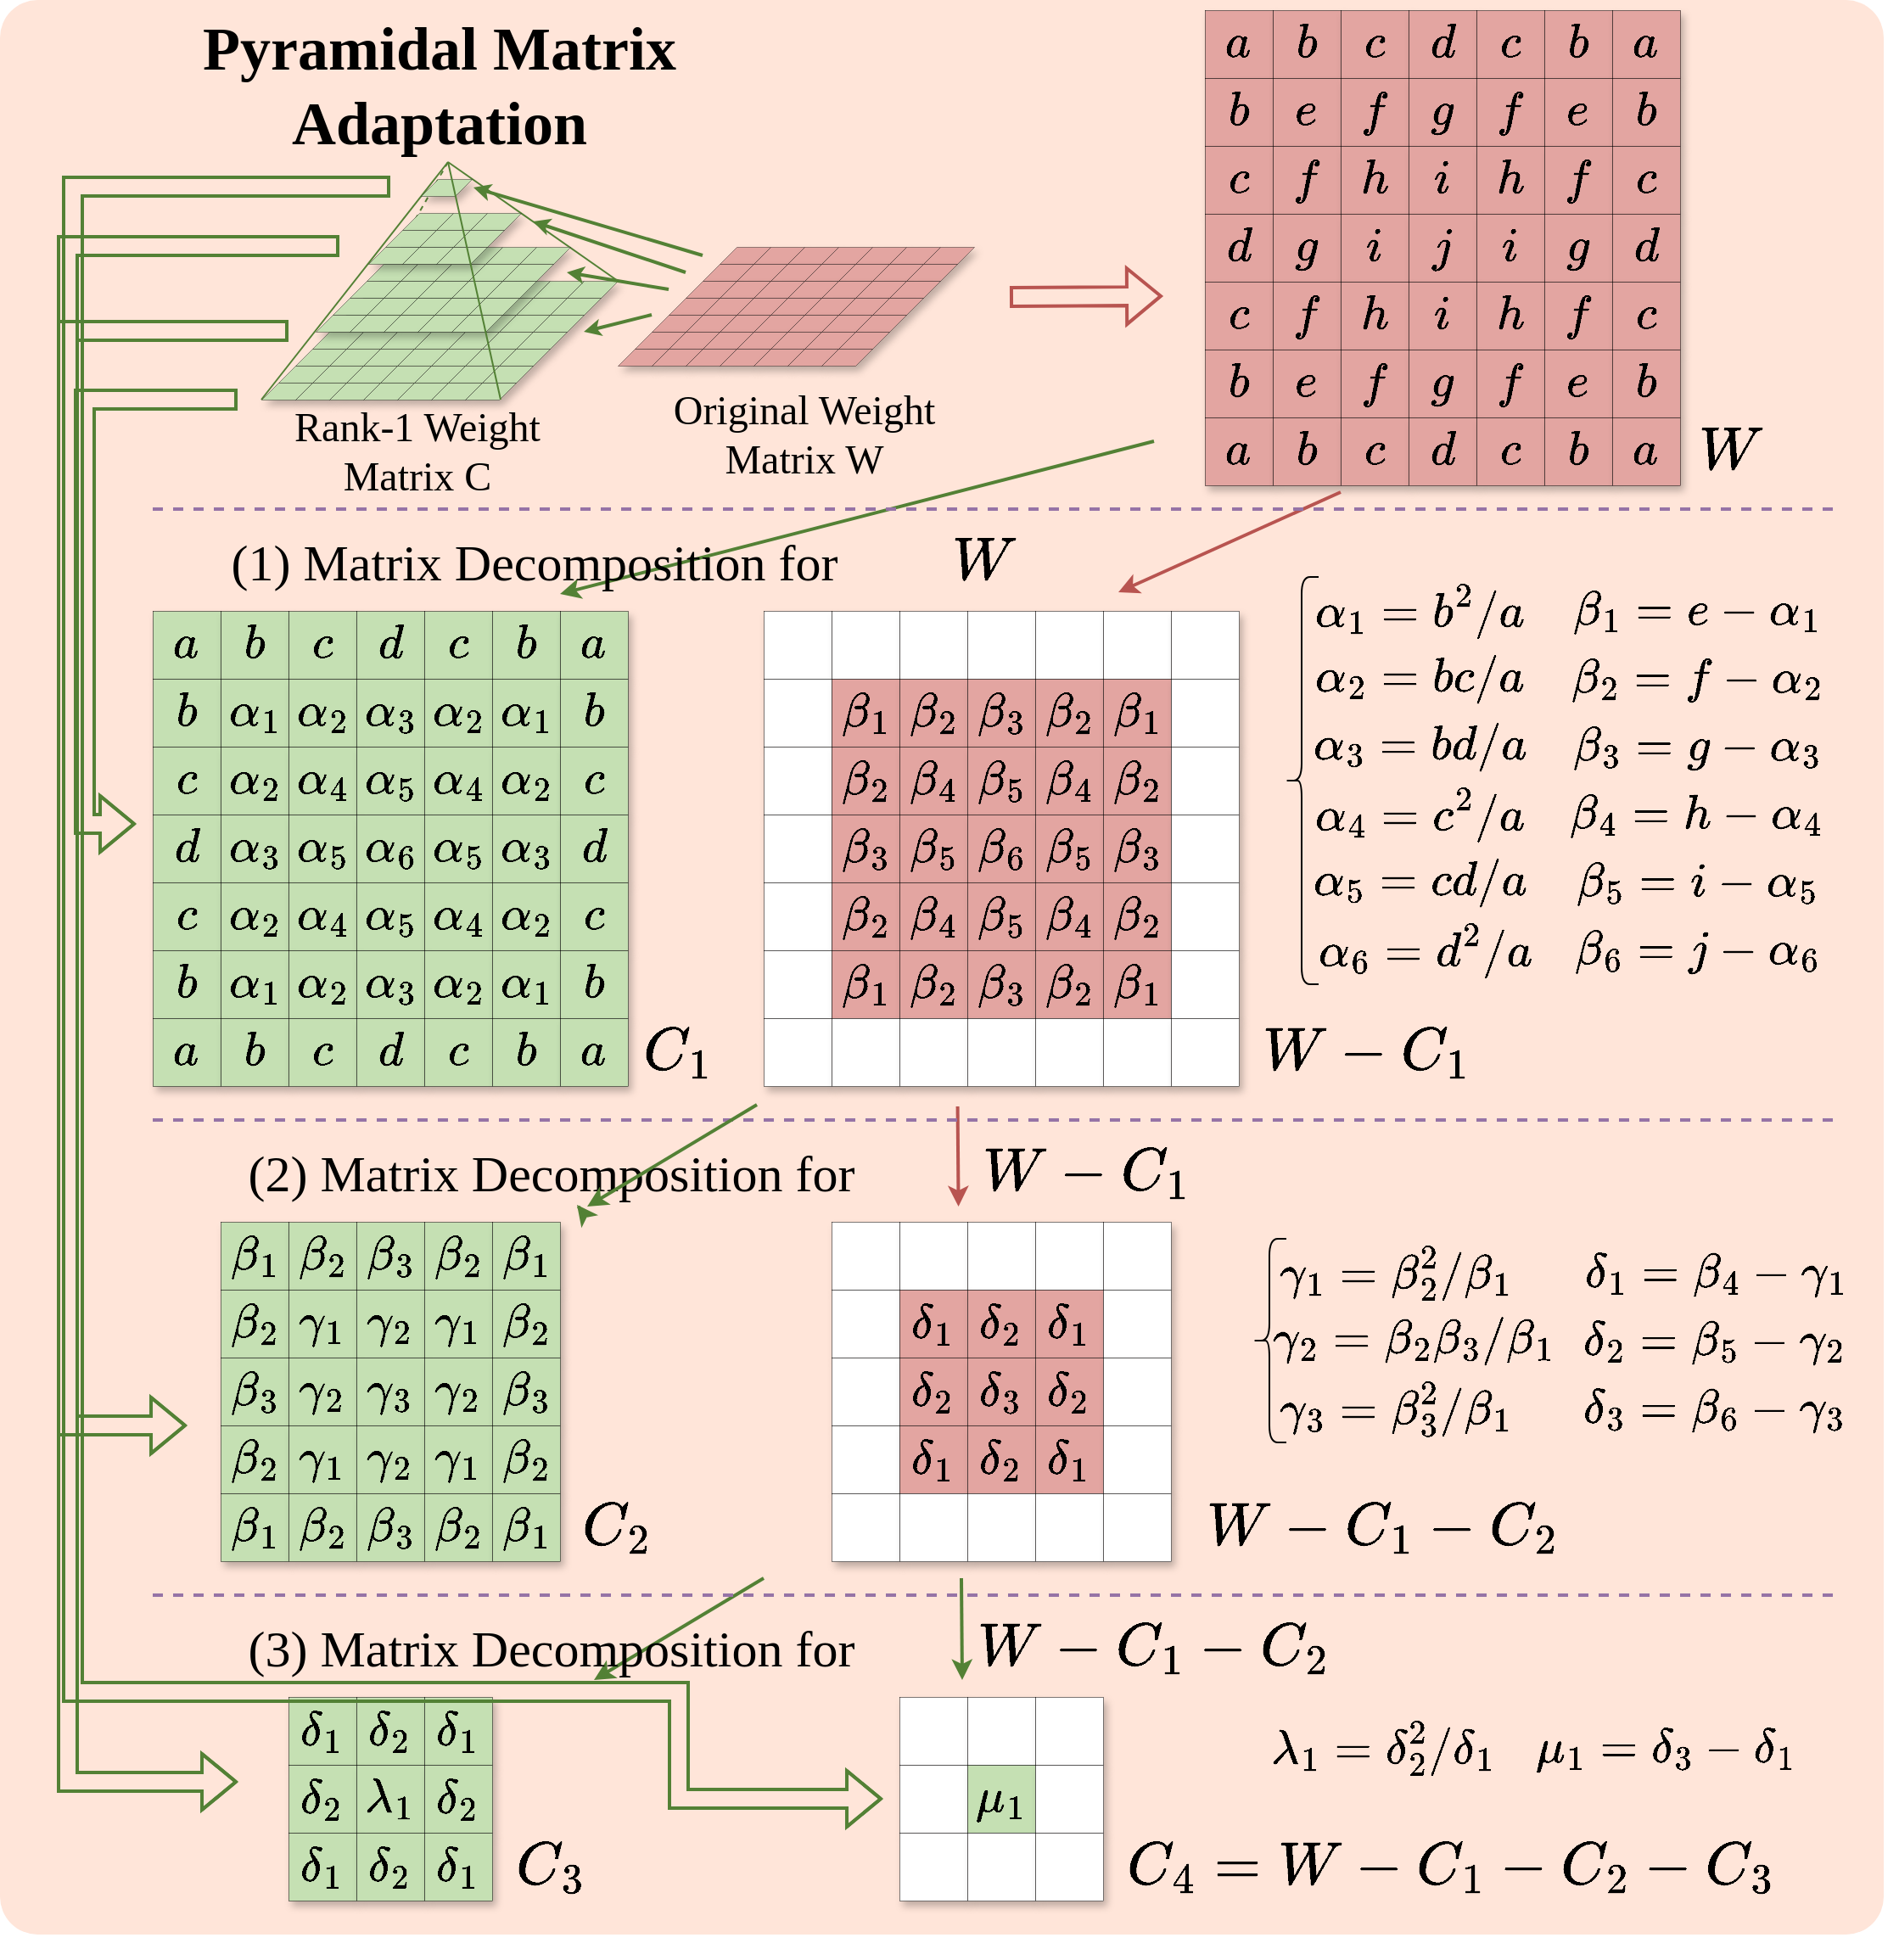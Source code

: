 <mxfile version="24.5.5" type="github">
  <diagram name="第 1 页" id="HLljxCPqEWGQqMkpMw__">
    <mxGraphModel dx="3660" dy="2007" grid="1" gridSize="10" guides="1" tooltips="1" connect="1" arrows="1" fold="1" page="1" pageScale="1" pageWidth="827" pageHeight="1169" math="1" shadow="0">
      <root>
        <mxCell id="0" />
        <mxCell id="1" parent="0" />
        <mxCell id="ZNtie60JKz6TvNQizuoV-339" value="" style="rounded=1;whiteSpace=wrap;html=1;fillColor=#FFE5D9;strokeColor=none;rotation=0;arcSize=2;" parent="1" vertex="1">
          <mxGeometry x="70" y="40" width="1110" height="1140" as="geometry" />
        </mxCell>
        <mxCell id="ZNtie60JKz6TvNQizuoV-1" value="&lt;font style=&quot;font-size: 24px;&quot;&gt;$$a$$&lt;/font&gt;" style="rounded=0;whiteSpace=wrap;html=1;strokeWidth=0.25;shadow=1;fillColor=#e3a5a1;fontSize=24;strokeColor=default;" parent="1" vertex="1">
          <mxGeometry x="780" y="46" width="40" height="40" as="geometry" />
        </mxCell>
        <mxCell id="ZNtie60JKz6TvNQizuoV-2" value="&lt;span style=&quot;font-size: 24px;&quot;&gt;$$b$$&lt;/span&gt;" style="rounded=0;whiteSpace=wrap;html=1;strokeWidth=0.25;shadow=1;fillColor=#e3a5a1;fontSize=24;strokeColor=default;" parent="1" vertex="1">
          <mxGeometry x="820" y="46" width="40" height="40" as="geometry" />
        </mxCell>
        <mxCell id="ZNtie60JKz6TvNQizuoV-3" value="&lt;span style=&quot;font-size: 24px;&quot;&gt;$$c$$&lt;/span&gt;" style="rounded=0;whiteSpace=wrap;html=1;strokeWidth=0.25;shadow=1;fillColor=#e3a5a1;fontSize=24;strokeColor=default;" parent="1" vertex="1">
          <mxGeometry x="860" y="46" width="40" height="40" as="geometry" />
        </mxCell>
        <mxCell id="ZNtie60JKz6TvNQizuoV-4" value="&lt;span style=&quot;font-size: 24px;&quot;&gt;$$d$$&lt;/span&gt;" style="rounded=0;whiteSpace=wrap;html=1;strokeWidth=0.25;shadow=1;fillColor=#e3a5a1;fontSize=24;strokeColor=default;" parent="1" vertex="1">
          <mxGeometry x="900" y="46" width="40" height="40" as="geometry" />
        </mxCell>
        <mxCell id="ZNtie60JKz6TvNQizuoV-5" value="&lt;span style=&quot;font-size: 24px;&quot;&gt;$$c$$&lt;/span&gt;" style="rounded=0;whiteSpace=wrap;html=1;strokeWidth=0.25;shadow=1;fillColor=#e3a5a1;fontSize=24;strokeColor=default;" parent="1" vertex="1">
          <mxGeometry x="940" y="46" width="40" height="40" as="geometry" />
        </mxCell>
        <mxCell id="ZNtie60JKz6TvNQizuoV-6" value="&lt;span style=&quot;font-size: 24px;&quot;&gt;$$b$$&lt;/span&gt;" style="rounded=0;whiteSpace=wrap;html=1;strokeWidth=0.25;shadow=1;fillColor=#e3a5a1;fontSize=24;strokeColor=default;" parent="1" vertex="1">
          <mxGeometry x="980" y="46" width="40" height="40" as="geometry" />
        </mxCell>
        <mxCell id="ZNtie60JKz6TvNQizuoV-7" value="&lt;font style=&quot;font-size: 24px;&quot;&gt;$$a$$&lt;/font&gt;" style="rounded=0;whiteSpace=wrap;html=1;strokeWidth=0.25;shadow=1;fillColor=#e3a5a1;fontSize=24;strokeColor=default;" parent="1" vertex="1">
          <mxGeometry x="1020" y="46" width="40" height="40" as="geometry" />
        </mxCell>
        <mxCell id="ZNtie60JKz6TvNQizuoV-11" value="&lt;span style=&quot;font-size: 24px;&quot;&gt;$$b$$&lt;/span&gt;" style="rounded=0;whiteSpace=wrap;html=1;strokeWidth=0.25;shadow=1;fillColor=#e3a5a1;fontSize=24;strokeColor=default;" parent="1" vertex="1">
          <mxGeometry x="780" y="86" width="40" height="40" as="geometry" />
        </mxCell>
        <mxCell id="ZNtie60JKz6TvNQizuoV-8" value="&lt;span style=&quot;font-size: 24px;&quot;&gt;$$e$$&lt;/span&gt;" style="rounded=0;whiteSpace=wrap;html=1;strokeWidth=0.25;shadow=1;fillColor=#e3a5a1;fontSize=24;strokeColor=default;" parent="1" vertex="1">
          <mxGeometry x="820" y="86" width="40" height="40" as="geometry" />
        </mxCell>
        <mxCell id="ZNtie60JKz6TvNQizuoV-9" value="&lt;span style=&quot;font-size: 24px;&quot;&gt;$$f$$&lt;/span&gt;" style="rounded=0;whiteSpace=wrap;html=1;strokeWidth=0.25;shadow=1;fillColor=#e3a5a1;fontSize=24;strokeColor=default;" parent="1" vertex="1">
          <mxGeometry x="860" y="86" width="40" height="40" as="geometry" />
        </mxCell>
        <mxCell id="ZNtie60JKz6TvNQizuoV-12" value="&lt;span style=&quot;font-size: 24px;&quot;&gt;$$g$$&lt;/span&gt;" style="rounded=0;whiteSpace=wrap;html=1;strokeWidth=0.25;shadow=1;fillColor=#e3a5a1;fontSize=24;strokeColor=default;" parent="1" vertex="1">
          <mxGeometry x="900" y="86" width="40" height="40" as="geometry" />
        </mxCell>
        <mxCell id="ZNtie60JKz6TvNQizuoV-13" value="$$f$$" style="rounded=0;whiteSpace=wrap;html=1;strokeWidth=0.25;shadow=1;fillColor=#e3a5a1;fontSize=24;strokeColor=default;" parent="1" vertex="1">
          <mxGeometry x="940" y="86" width="40" height="40" as="geometry" />
        </mxCell>
        <mxCell id="ZNtie60JKz6TvNQizuoV-14" value="$$e$$" style="rounded=0;whiteSpace=wrap;html=1;strokeWidth=0.25;shadow=1;fillColor=#e3a5a1;fontSize=24;strokeColor=default;" parent="1" vertex="1">
          <mxGeometry x="980" y="86" width="40" height="40" as="geometry" />
        </mxCell>
        <mxCell id="ZNtie60JKz6TvNQizuoV-15" value="&lt;span style=&quot;font-size: 24px;&quot;&gt;$$b$$&lt;/span&gt;" style="rounded=0;whiteSpace=wrap;html=1;strokeWidth=0.25;shadow=1;fillColor=#e3a5a1;fontSize=24;strokeColor=default;" parent="1" vertex="1">
          <mxGeometry x="1020" y="86" width="40" height="40" as="geometry" />
        </mxCell>
        <mxCell id="ZNtie60JKz6TvNQizuoV-16" value="&lt;span style=&quot;font-size: 24px;&quot;&gt;$$c$$&lt;/span&gt;" style="rounded=0;whiteSpace=wrap;html=1;strokeWidth=0.25;shadow=1;fillColor=#e3a5a1;fontSize=24;strokeColor=default;" parent="1" vertex="1">
          <mxGeometry x="780" y="126" width="40" height="40" as="geometry" />
        </mxCell>
        <mxCell id="ZNtie60JKz6TvNQizuoV-17" value="$$f$$" style="rounded=0;whiteSpace=wrap;html=1;strokeWidth=0.25;shadow=1;fillColor=#e3a5a1;fontSize=24;strokeColor=default;" parent="1" vertex="1">
          <mxGeometry x="820" y="126" width="40" height="40" as="geometry" />
        </mxCell>
        <mxCell id="ZNtie60JKz6TvNQizuoV-18" value="&lt;span style=&quot;font-size: 24px;&quot;&gt;$$h$$&lt;/span&gt;" style="rounded=0;whiteSpace=wrap;html=1;strokeWidth=0.25;shadow=1;fillColor=#e3a5a1;fontSize=24;strokeColor=default;" parent="1" vertex="1">
          <mxGeometry x="860" y="126" width="40" height="40" as="geometry" />
        </mxCell>
        <mxCell id="ZNtie60JKz6TvNQizuoV-19" value="&lt;span style=&quot;font-size: 24px;&quot;&gt;$$i$$&lt;/span&gt;" style="rounded=0;whiteSpace=wrap;html=1;strokeWidth=0.25;shadow=1;fillColor=#e3a5a1;fontSize=24;strokeColor=default;" parent="1" vertex="1">
          <mxGeometry x="900" y="126" width="40" height="40" as="geometry" />
        </mxCell>
        <mxCell id="ZNtie60JKz6TvNQizuoV-20" value="$$h$$" style="rounded=0;whiteSpace=wrap;html=1;strokeWidth=0.25;shadow=1;fillColor=#e3a5a1;fontSize=24;strokeColor=default;" parent="1" vertex="1">
          <mxGeometry x="940" y="126" width="40" height="40" as="geometry" />
        </mxCell>
        <mxCell id="ZNtie60JKz6TvNQizuoV-21" value="$$f$$" style="rounded=0;whiteSpace=wrap;html=1;strokeWidth=0.25;shadow=1;fillColor=#e3a5a1;fontSize=24;strokeColor=default;" parent="1" vertex="1">
          <mxGeometry x="980" y="126" width="40" height="40" as="geometry" />
        </mxCell>
        <mxCell id="ZNtie60JKz6TvNQizuoV-22" value="&lt;span style=&quot;font-size: 24px;&quot;&gt;$$c$$&lt;/span&gt;" style="rounded=0;whiteSpace=wrap;html=1;strokeWidth=0.25;shadow=1;fillColor=#e3a5a1;fontSize=24;strokeColor=default;" parent="1" vertex="1">
          <mxGeometry x="1020" y="126" width="40" height="40" as="geometry" />
        </mxCell>
        <mxCell id="ZNtie60JKz6TvNQizuoV-24" value="&lt;span style=&quot;font-size: 24px;&quot;&gt;$$d$$&lt;/span&gt;" style="rounded=0;whiteSpace=wrap;html=1;strokeWidth=0.25;shadow=1;fillColor=#e3a5a1;fontSize=24;strokeColor=default;" parent="1" vertex="1">
          <mxGeometry x="780" y="166" width="40" height="40" as="geometry" />
        </mxCell>
        <mxCell id="ZNtie60JKz6TvNQizuoV-25" value="$$g$$" style="rounded=0;whiteSpace=wrap;html=1;strokeWidth=0.25;shadow=1;fillColor=#e3a5a1;fontSize=24;strokeColor=default;" parent="1" vertex="1">
          <mxGeometry x="820" y="166" width="40" height="40" as="geometry" />
        </mxCell>
        <mxCell id="ZNtie60JKz6TvNQizuoV-26" value="$$i$$" style="rounded=0;whiteSpace=wrap;html=1;strokeWidth=0.25;shadow=1;fillColor=#e3a5a1;fontSize=24;strokeColor=default;" parent="1" vertex="1">
          <mxGeometry x="860" y="166" width="40" height="40" as="geometry" />
        </mxCell>
        <mxCell id="ZNtie60JKz6TvNQizuoV-27" value="&lt;span style=&quot;font-size: 24px;&quot;&gt;$$j$$&lt;/span&gt;" style="rounded=0;whiteSpace=wrap;html=1;strokeWidth=0.25;shadow=1;fillColor=#e3a5a1;fontSize=24;strokeColor=default;" parent="1" vertex="1">
          <mxGeometry x="900" y="166" width="40" height="40" as="geometry" />
        </mxCell>
        <mxCell id="ZNtie60JKz6TvNQizuoV-28" value="$$i$$" style="rounded=0;whiteSpace=wrap;html=1;strokeWidth=0.25;shadow=1;fillColor=#e3a5a1;fontSize=24;strokeColor=default;" parent="1" vertex="1">
          <mxGeometry x="940" y="166" width="40" height="40" as="geometry" />
        </mxCell>
        <mxCell id="ZNtie60JKz6TvNQizuoV-29" value="$$g$$" style="rounded=0;whiteSpace=wrap;html=1;strokeWidth=0.25;shadow=1;fillColor=#e3a5a1;fontSize=24;strokeColor=default;" parent="1" vertex="1">
          <mxGeometry x="980" y="166" width="40" height="40" as="geometry" />
        </mxCell>
        <mxCell id="ZNtie60JKz6TvNQizuoV-30" value="&lt;span style=&quot;font-size: 24px;&quot;&gt;$$d$$&lt;/span&gt;" style="rounded=0;whiteSpace=wrap;html=1;strokeWidth=0.25;shadow=1;fillColor=#e3a5a1;fontSize=24;strokeColor=default;" parent="1" vertex="1">
          <mxGeometry x="1020" y="166" width="40" height="40" as="geometry" />
        </mxCell>
        <mxCell id="ZNtie60JKz6TvNQizuoV-31" value="&lt;span style=&quot;font-size: 24px;&quot;&gt;$$c$$&lt;/span&gt;" style="rounded=0;whiteSpace=wrap;html=1;strokeWidth=0.25;shadow=1;fillColor=#e3a5a1;fontSize=24;strokeColor=default;" parent="1" vertex="1">
          <mxGeometry x="780" y="206" width="40" height="40" as="geometry" />
        </mxCell>
        <mxCell id="ZNtie60JKz6TvNQizuoV-32" value="$$f$$" style="rounded=0;whiteSpace=wrap;html=1;strokeWidth=0.25;shadow=1;fillColor=#e3a5a1;fontSize=24;strokeColor=default;" parent="1" vertex="1">
          <mxGeometry x="820" y="206" width="40" height="40" as="geometry" />
        </mxCell>
        <mxCell id="ZNtie60JKz6TvNQizuoV-33" value="$$h$$" style="rounded=0;whiteSpace=wrap;html=1;strokeWidth=0.25;shadow=1;fillColor=#e3a5a1;fontSize=24;strokeColor=default;" parent="1" vertex="1">
          <mxGeometry x="860" y="206" width="40" height="40" as="geometry" />
        </mxCell>
        <mxCell id="ZNtie60JKz6TvNQizuoV-34" value="$$i$$" style="rounded=0;whiteSpace=wrap;html=1;strokeWidth=0.25;shadow=1;fillColor=#e3a5a1;fontSize=24;strokeColor=default;" parent="1" vertex="1">
          <mxGeometry x="900" y="206" width="40" height="40" as="geometry" />
        </mxCell>
        <mxCell id="ZNtie60JKz6TvNQizuoV-35" value="$$h$$" style="rounded=0;whiteSpace=wrap;html=1;strokeWidth=0.25;shadow=1;fillColor=#e3a5a1;fontSize=24;strokeColor=default;" parent="1" vertex="1">
          <mxGeometry x="940" y="206" width="40" height="40" as="geometry" />
        </mxCell>
        <mxCell id="ZNtie60JKz6TvNQizuoV-36" value="$$f$$" style="rounded=0;whiteSpace=wrap;html=1;strokeWidth=0.25;shadow=1;fillColor=#e3a5a1;fontSize=24;strokeColor=default;" parent="1" vertex="1">
          <mxGeometry x="980" y="206" width="40" height="40" as="geometry" />
        </mxCell>
        <mxCell id="ZNtie60JKz6TvNQizuoV-37" value="&lt;span style=&quot;font-size: 24px;&quot;&gt;$$c$$&lt;/span&gt;" style="rounded=0;whiteSpace=wrap;html=1;strokeWidth=0.25;shadow=1;fillColor=#e3a5a1;fontSize=24;strokeColor=default;" parent="1" vertex="1">
          <mxGeometry x="1020" y="206" width="40" height="40" as="geometry" />
        </mxCell>
        <mxCell id="ZNtie60JKz6TvNQizuoV-38" value="&lt;span style=&quot;font-size: 24px;&quot;&gt;$$b$$&lt;/span&gt;" style="rounded=0;whiteSpace=wrap;html=1;strokeWidth=0.25;shadow=1;fillColor=#e3a5a1;fontSize=24;strokeColor=default;" parent="1" vertex="1">
          <mxGeometry x="780" y="246" width="40" height="40" as="geometry" />
        </mxCell>
        <mxCell id="ZNtie60JKz6TvNQizuoV-39" value="$$e$$" style="rounded=0;whiteSpace=wrap;html=1;strokeWidth=0.25;shadow=1;fillColor=#e3a5a1;fontSize=24;strokeColor=default;" parent="1" vertex="1">
          <mxGeometry x="820" y="246" width="40" height="40" as="geometry" />
        </mxCell>
        <mxCell id="ZNtie60JKz6TvNQizuoV-40" value="$$f$$" style="rounded=0;whiteSpace=wrap;html=1;strokeWidth=0.25;shadow=1;fillColor=#e3a5a1;fontSize=24;strokeColor=default;" parent="1" vertex="1">
          <mxGeometry x="860" y="246" width="40" height="40" as="geometry" />
        </mxCell>
        <mxCell id="ZNtie60JKz6TvNQizuoV-41" value="$$g$$" style="rounded=0;whiteSpace=wrap;html=1;strokeWidth=0.25;shadow=1;fillColor=#e3a5a1;fontSize=24;strokeColor=default;" parent="1" vertex="1">
          <mxGeometry x="900" y="246" width="40" height="40" as="geometry" />
        </mxCell>
        <mxCell id="ZNtie60JKz6TvNQizuoV-42" value="$$f$$" style="rounded=0;whiteSpace=wrap;html=1;strokeWidth=0.25;shadow=1;fillColor=#e3a5a1;fontSize=24;strokeColor=default;" parent="1" vertex="1">
          <mxGeometry x="940" y="246" width="40" height="40" as="geometry" />
        </mxCell>
        <mxCell id="ZNtie60JKz6TvNQizuoV-43" value="$$e$$" style="rounded=0;whiteSpace=wrap;html=1;strokeWidth=0.25;shadow=1;fillColor=#e3a5a1;fontSize=24;strokeColor=default;" parent="1" vertex="1">
          <mxGeometry x="980" y="246" width="40" height="40" as="geometry" />
        </mxCell>
        <mxCell id="ZNtie60JKz6TvNQizuoV-44" value="&lt;span style=&quot;font-size: 24px;&quot;&gt;$$b$$&lt;/span&gt;" style="rounded=0;whiteSpace=wrap;html=1;strokeWidth=0.25;shadow=1;fillColor=#e3a5a1;fontSize=24;strokeColor=default;" parent="1" vertex="1">
          <mxGeometry x="1020" y="246" width="40" height="40" as="geometry" />
        </mxCell>
        <mxCell id="ZNtie60JKz6TvNQizuoV-45" value="&lt;font style=&quot;font-size: 24px;&quot;&gt;$$a$$&lt;/font&gt;" style="rounded=0;whiteSpace=wrap;html=1;strokeWidth=0.25;shadow=1;fillColor=#e3a5a1;fontSize=24;strokeColor=default;" parent="1" vertex="1">
          <mxGeometry x="780" y="286" width="40" height="40" as="geometry" />
        </mxCell>
        <mxCell id="ZNtie60JKz6TvNQizuoV-46" value="&lt;span style=&quot;font-size: 24px;&quot;&gt;$$b$$&lt;/span&gt;" style="rounded=0;whiteSpace=wrap;html=1;strokeWidth=0.25;shadow=1;fillColor=#e3a5a1;fontSize=24;strokeColor=default;" parent="1" vertex="1">
          <mxGeometry x="820" y="286" width="40" height="40" as="geometry" />
        </mxCell>
        <mxCell id="ZNtie60JKz6TvNQizuoV-47" value="&lt;span style=&quot;font-size: 24px;&quot;&gt;$$c$$&lt;/span&gt;" style="rounded=0;whiteSpace=wrap;html=1;strokeWidth=0.25;shadow=1;fillColor=#e3a5a1;fontSize=24;strokeColor=default;" parent="1" vertex="1">
          <mxGeometry x="860" y="286" width="40" height="40" as="geometry" />
        </mxCell>
        <mxCell id="ZNtie60JKz6TvNQizuoV-48" value="&lt;span style=&quot;font-size: 24px;&quot;&gt;$$d$$&lt;/span&gt;" style="rounded=0;whiteSpace=wrap;html=1;strokeWidth=0.25;shadow=1;fillColor=#e3a5a1;fontSize=24;strokeColor=default;" parent="1" vertex="1">
          <mxGeometry x="900" y="286" width="40" height="40" as="geometry" />
        </mxCell>
        <mxCell id="ZNtie60JKz6TvNQizuoV-49" value="&lt;span style=&quot;font-size: 24px;&quot;&gt;$$c$$&lt;/span&gt;" style="rounded=0;whiteSpace=wrap;html=1;strokeWidth=0.25;shadow=1;fillColor=#e3a5a1;fontSize=24;strokeColor=default;" parent="1" vertex="1">
          <mxGeometry x="940" y="286" width="40" height="40" as="geometry" />
        </mxCell>
        <mxCell id="ZNtie60JKz6TvNQizuoV-50" value="&lt;span style=&quot;font-size: 24px;&quot;&gt;$$b$$&lt;/span&gt;" style="rounded=0;whiteSpace=wrap;html=1;strokeWidth=0.25;shadow=1;fillColor=#e3a5a1;fontSize=24;strokeColor=default;" parent="1" vertex="1">
          <mxGeometry x="980" y="286" width="40" height="40" as="geometry" />
        </mxCell>
        <mxCell id="ZNtie60JKz6TvNQizuoV-51" value="&lt;font style=&quot;font-size: 24px;&quot;&gt;$$a$$&lt;/font&gt;" style="rounded=0;whiteSpace=wrap;html=1;strokeWidth=0.25;shadow=1;fillColor=#e3a5a1;fontSize=24;strokeColor=default;" parent="1" vertex="1">
          <mxGeometry x="1020" y="286" width="40" height="40" as="geometry" />
        </mxCell>
        <mxCell id="ZNtie60JKz6TvNQizuoV-103" value="&lt;font style=&quot;font-size: 24px;&quot;&gt;$$a$$&lt;/font&gt;" style="rounded=0;whiteSpace=wrap;html=1;strokeWidth=0.25;shadow=1;fillColor=#C5E0B3;fontSize=24;strokeColor=default;" parent="1" vertex="1">
          <mxGeometry x="160" y="400" width="40" height="40" as="geometry" />
        </mxCell>
        <mxCell id="ZNtie60JKz6TvNQizuoV-104" value="&lt;span style=&quot;font-size: 24px;&quot;&gt;$$b$$&lt;/span&gt;" style="rounded=0;whiteSpace=wrap;html=1;strokeWidth=0.25;shadow=1;fillColor=#C5E0B3;fontSize=24;strokeColor=default;" parent="1" vertex="1">
          <mxGeometry x="200" y="400" width="40" height="40" as="geometry" />
        </mxCell>
        <mxCell id="ZNtie60JKz6TvNQizuoV-105" value="&lt;span style=&quot;font-size: 24px;&quot;&gt;$$c$$&lt;/span&gt;" style="rounded=0;whiteSpace=wrap;html=1;strokeWidth=0.25;shadow=1;fillColor=#C5E0B3;fontSize=24;strokeColor=default;" parent="1" vertex="1">
          <mxGeometry x="240" y="400" width="40" height="40" as="geometry" />
        </mxCell>
        <mxCell id="ZNtie60JKz6TvNQizuoV-106" value="&lt;span style=&quot;font-size: 24px;&quot;&gt;$$d$$&lt;/span&gt;" style="rounded=0;whiteSpace=wrap;html=1;strokeWidth=0.25;shadow=1;fillColor=#C5E0B3;fontSize=24;strokeColor=default;" parent="1" vertex="1">
          <mxGeometry x="280" y="400" width="40" height="40" as="geometry" />
        </mxCell>
        <mxCell id="ZNtie60JKz6TvNQizuoV-107" value="&lt;span style=&quot;font-size: 24px;&quot;&gt;$$c$$&lt;/span&gt;" style="rounded=0;whiteSpace=wrap;html=1;strokeWidth=0.25;shadow=1;fillColor=#C5E0B3;fontSize=24;strokeColor=default;" parent="1" vertex="1">
          <mxGeometry x="320" y="400" width="40" height="40" as="geometry" />
        </mxCell>
        <mxCell id="ZNtie60JKz6TvNQizuoV-108" value="&lt;span style=&quot;font-size: 24px;&quot;&gt;$$b$$&lt;/span&gt;" style="rounded=0;whiteSpace=wrap;html=1;strokeWidth=0.25;shadow=1;fillColor=#C5E0B3;fontSize=24;strokeColor=default;" parent="1" vertex="1">
          <mxGeometry x="360" y="400" width="40" height="40" as="geometry" />
        </mxCell>
        <mxCell id="ZNtie60JKz6TvNQizuoV-109" value="&lt;font style=&quot;font-size: 24px;&quot;&gt;$$a$$&lt;/font&gt;" style="rounded=0;whiteSpace=wrap;html=1;strokeWidth=0.25;shadow=1;fillColor=#C5E0B3;fontSize=24;strokeColor=default;" parent="1" vertex="1">
          <mxGeometry x="400" y="400" width="40" height="40" as="geometry" />
        </mxCell>
        <mxCell id="ZNtie60JKz6TvNQizuoV-110" value="&lt;span style=&quot;font-size: 24px;&quot;&gt;$$b$$&lt;/span&gt;" style="rounded=0;whiteSpace=wrap;html=1;strokeWidth=0.25;shadow=1;fillColor=#C5E0B3;fontSize=24;strokeColor=default;" parent="1" vertex="1">
          <mxGeometry x="160" y="440" width="40" height="40" as="geometry" />
        </mxCell>
        <mxCell id="ZNtie60JKz6TvNQizuoV-111" value="&lt;span style=&quot;font-size: 24px;&quot;&gt;$$\alpha_1$$&lt;/span&gt;" style="rounded=0;whiteSpace=wrap;html=1;strokeWidth=0.25;shadow=1;fillColor=#C5E0B3;fontSize=24;strokeColor=default;" parent="1" vertex="1">
          <mxGeometry x="200" y="440" width="40" height="40" as="geometry" />
        </mxCell>
        <mxCell id="ZNtie60JKz6TvNQizuoV-112" value="$$\alpha_2$$" style="rounded=0;whiteSpace=wrap;html=1;strokeWidth=0.25;shadow=1;fillColor=#C5E0B3;fontSize=24;strokeColor=default;" parent="1" vertex="1">
          <mxGeometry x="240" y="440" width="40" height="40" as="geometry" />
        </mxCell>
        <mxCell id="ZNtie60JKz6TvNQizuoV-113" value="$$\alpha_3$$" style="rounded=0;whiteSpace=wrap;html=1;strokeWidth=0.25;shadow=1;fillColor=#C5E0B3;fontSize=24;strokeColor=default;" parent="1" vertex="1">
          <mxGeometry x="280" y="440" width="40" height="40" as="geometry" />
        </mxCell>
        <mxCell id="ZNtie60JKz6TvNQizuoV-114" value="$$\alpha_2$$" style="rounded=0;whiteSpace=wrap;html=1;strokeWidth=0.25;shadow=1;fillColor=#C5E0B3;fontSize=24;strokeColor=default;" parent="1" vertex="1">
          <mxGeometry x="320" y="440" width="40" height="40" as="geometry" />
        </mxCell>
        <mxCell id="ZNtie60JKz6TvNQizuoV-115" value="$$\alpha_1$$" style="rounded=0;whiteSpace=wrap;html=1;strokeWidth=0.25;shadow=1;fillColor=#C5E0B3;fontSize=24;strokeColor=default;" parent="1" vertex="1">
          <mxGeometry x="360" y="440" width="40" height="40" as="geometry" />
        </mxCell>
        <mxCell id="ZNtie60JKz6TvNQizuoV-116" value="&lt;span style=&quot;font-size: 24px;&quot;&gt;$$b$$&lt;/span&gt;" style="rounded=0;whiteSpace=wrap;html=1;strokeWidth=0.25;shadow=1;fillColor=#C5E0B3;fontSize=24;strokeColor=default;" parent="1" vertex="1">
          <mxGeometry x="400" y="440" width="40" height="40" as="geometry" />
        </mxCell>
        <mxCell id="ZNtie60JKz6TvNQizuoV-117" value="&lt;span style=&quot;font-size: 24px;&quot;&gt;$$c$$&lt;/span&gt;" style="rounded=0;whiteSpace=wrap;html=1;strokeWidth=0.25;shadow=1;fillColor=#C5E0B3;fontSize=24;strokeColor=default;" parent="1" vertex="1">
          <mxGeometry x="160" y="480" width="40" height="40" as="geometry" />
        </mxCell>
        <mxCell id="ZNtie60JKz6TvNQizuoV-118" value="$$\alpha_2$$" style="rounded=0;whiteSpace=wrap;html=1;strokeWidth=0.25;shadow=1;fillColor=#C5E0B3;fontSize=24;strokeColor=default;" parent="1" vertex="1">
          <mxGeometry x="200" y="480" width="40" height="40" as="geometry" />
        </mxCell>
        <mxCell id="ZNtie60JKz6TvNQizuoV-119" value="$$\alpha_4$$" style="rounded=0;whiteSpace=wrap;html=1;strokeWidth=0.25;shadow=1;fillColor=#C5E0B3;fontSize=24;strokeColor=default;" parent="1" vertex="1">
          <mxGeometry x="240" y="480" width="40" height="40" as="geometry" />
        </mxCell>
        <mxCell id="ZNtie60JKz6TvNQizuoV-120" value="$$\alpha_5$$" style="rounded=0;whiteSpace=wrap;html=1;strokeWidth=0.25;shadow=1;fillColor=#C5E0B3;fontSize=24;strokeColor=default;" parent="1" vertex="1">
          <mxGeometry x="280" y="480" width="40" height="40" as="geometry" />
        </mxCell>
        <mxCell id="ZNtie60JKz6TvNQizuoV-121" value="$$\alpha_4$$" style="rounded=0;whiteSpace=wrap;html=1;strokeWidth=0.25;shadow=1;fillColor=#C5E0B3;fontSize=24;strokeColor=default;" parent="1" vertex="1">
          <mxGeometry x="320" y="480" width="40" height="40" as="geometry" />
        </mxCell>
        <mxCell id="ZNtie60JKz6TvNQizuoV-122" value="$$\alpha_2$$" style="rounded=0;whiteSpace=wrap;html=1;strokeWidth=0.25;shadow=1;fillColor=#C5E0B3;fontSize=24;strokeColor=default;" parent="1" vertex="1">
          <mxGeometry x="360" y="480" width="40" height="40" as="geometry" />
        </mxCell>
        <mxCell id="ZNtie60JKz6TvNQizuoV-123" value="&lt;span style=&quot;font-size: 24px;&quot;&gt;$$c$$&lt;/span&gt;" style="rounded=0;whiteSpace=wrap;html=1;strokeWidth=0.25;shadow=1;fillColor=#C5E0B3;fontSize=24;strokeColor=default;" parent="1" vertex="1">
          <mxGeometry x="400" y="480" width="40" height="40" as="geometry" />
        </mxCell>
        <mxCell id="ZNtie60JKz6TvNQizuoV-124" value="&lt;span style=&quot;font-size: 24px;&quot;&gt;$$d$$&lt;/span&gt;" style="rounded=0;whiteSpace=wrap;html=1;strokeWidth=0.25;shadow=1;fillColor=#C5E0B3;fontSize=24;strokeColor=default;" parent="1" vertex="1">
          <mxGeometry x="160" y="520" width="40" height="40" as="geometry" />
        </mxCell>
        <mxCell id="ZNtie60JKz6TvNQizuoV-125" value="$$\alpha_3$$" style="rounded=0;whiteSpace=wrap;html=1;strokeWidth=0.25;shadow=1;fillColor=#C5E0B3;fontSize=24;strokeColor=default;" parent="1" vertex="1">
          <mxGeometry x="200" y="520" width="40" height="40" as="geometry" />
        </mxCell>
        <mxCell id="ZNtie60JKz6TvNQizuoV-126" value="$$\alpha_5$$" style="rounded=0;whiteSpace=wrap;html=1;strokeWidth=0.25;shadow=1;fillColor=#C5E0B3;fontSize=24;strokeColor=default;" parent="1" vertex="1">
          <mxGeometry x="240" y="520" width="40" height="40" as="geometry" />
        </mxCell>
        <mxCell id="ZNtie60JKz6TvNQizuoV-127" value="$$\alpha_6$$" style="rounded=0;whiteSpace=wrap;html=1;strokeWidth=0.25;shadow=1;fillColor=#C5E0B3;fontSize=24;strokeColor=default;" parent="1" vertex="1">
          <mxGeometry x="280" y="520" width="40" height="40" as="geometry" />
        </mxCell>
        <mxCell id="ZNtie60JKz6TvNQizuoV-128" value="$$\alpha_5$$" style="rounded=0;whiteSpace=wrap;html=1;strokeWidth=0.25;shadow=1;fillColor=#C5E0B3;fontSize=24;strokeColor=default;" parent="1" vertex="1">
          <mxGeometry x="320" y="520" width="40" height="40" as="geometry" />
        </mxCell>
        <mxCell id="ZNtie60JKz6TvNQizuoV-129" value="$$\alpha_3$$" style="rounded=0;whiteSpace=wrap;html=1;strokeWidth=0.25;shadow=1;fillColor=#C5E0B3;fontSize=24;strokeColor=default;" parent="1" vertex="1">
          <mxGeometry x="360" y="520" width="40" height="40" as="geometry" />
        </mxCell>
        <mxCell id="ZNtie60JKz6TvNQizuoV-130" value="&lt;span style=&quot;font-size: 24px;&quot;&gt;$$d$$&lt;/span&gt;" style="rounded=0;whiteSpace=wrap;html=1;strokeWidth=0.25;shadow=1;fillColor=#C5E0B3;fontSize=24;strokeColor=default;" parent="1" vertex="1">
          <mxGeometry x="400" y="520" width="40" height="40" as="geometry" />
        </mxCell>
        <mxCell id="ZNtie60JKz6TvNQizuoV-131" value="&lt;span style=&quot;font-size: 24px;&quot;&gt;$$c$$&lt;/span&gt;" style="rounded=0;whiteSpace=wrap;html=1;strokeWidth=0.25;shadow=1;fillColor=#C5E0B3;fontSize=24;strokeColor=default;" parent="1" vertex="1">
          <mxGeometry x="160" y="560" width="40" height="40" as="geometry" />
        </mxCell>
        <mxCell id="ZNtie60JKz6TvNQizuoV-132" value="$$\alpha_2$$" style="rounded=0;whiteSpace=wrap;html=1;strokeWidth=0.25;shadow=1;fillColor=#C5E0B3;fontSize=24;strokeColor=default;" parent="1" vertex="1">
          <mxGeometry x="200" y="560" width="40" height="40" as="geometry" />
        </mxCell>
        <mxCell id="ZNtie60JKz6TvNQizuoV-133" value="$$\alpha_4$$" style="rounded=0;whiteSpace=wrap;html=1;strokeWidth=0.25;shadow=1;fillColor=#C5E0B3;fontSize=24;strokeColor=default;" parent="1" vertex="1">
          <mxGeometry x="240" y="560" width="40" height="40" as="geometry" />
        </mxCell>
        <mxCell id="ZNtie60JKz6TvNQizuoV-134" value="$$\alpha_5$$" style="rounded=0;whiteSpace=wrap;html=1;strokeWidth=0.25;shadow=1;fillColor=#C5E0B3;fontSize=24;strokeColor=default;" parent="1" vertex="1">
          <mxGeometry x="280" y="560" width="40" height="40" as="geometry" />
        </mxCell>
        <mxCell id="ZNtie60JKz6TvNQizuoV-135" value="$$\alpha_4$$" style="rounded=0;whiteSpace=wrap;html=1;strokeWidth=0.25;shadow=1;fillColor=#C5E0B3;fontSize=24;strokeColor=default;" parent="1" vertex="1">
          <mxGeometry x="320" y="560" width="40" height="40" as="geometry" />
        </mxCell>
        <mxCell id="ZNtie60JKz6TvNQizuoV-136" value="$$\alpha_2$$" style="rounded=0;whiteSpace=wrap;html=1;strokeWidth=0.25;shadow=1;fillColor=#C5E0B3;fontSize=24;strokeColor=default;" parent="1" vertex="1">
          <mxGeometry x="360" y="560" width="40" height="40" as="geometry" />
        </mxCell>
        <mxCell id="ZNtie60JKz6TvNQizuoV-137" value="&lt;span style=&quot;font-size: 24px;&quot;&gt;$$c$$&lt;/span&gt;" style="rounded=0;whiteSpace=wrap;html=1;strokeWidth=0.25;shadow=1;fillColor=#C5E0B3;fontSize=24;strokeColor=default;" parent="1" vertex="1">
          <mxGeometry x="400" y="560" width="40" height="40" as="geometry" />
        </mxCell>
        <mxCell id="ZNtie60JKz6TvNQizuoV-138" value="&lt;span style=&quot;font-size: 24px;&quot;&gt;$$b$$&lt;/span&gt;" style="rounded=0;whiteSpace=wrap;html=1;strokeWidth=0.25;shadow=1;fillColor=#C5E0B3;fontSize=24;strokeColor=default;" parent="1" vertex="1">
          <mxGeometry x="160" y="600" width="40" height="40" as="geometry" />
        </mxCell>
        <mxCell id="ZNtie60JKz6TvNQizuoV-139" value="$$\alpha_1$$" style="rounded=0;whiteSpace=wrap;html=1;strokeWidth=0.25;shadow=1;fillColor=#C5E0B3;fontSize=24;strokeColor=default;" parent="1" vertex="1">
          <mxGeometry x="200" y="600" width="40" height="40" as="geometry" />
        </mxCell>
        <mxCell id="ZNtie60JKz6TvNQizuoV-140" value="$$\alpha_2$$" style="rounded=0;whiteSpace=wrap;html=1;strokeWidth=0.25;shadow=1;fillColor=#C5E0B3;fontSize=24;strokeColor=default;" parent="1" vertex="1">
          <mxGeometry x="240" y="600" width="40" height="40" as="geometry" />
        </mxCell>
        <mxCell id="ZNtie60JKz6TvNQizuoV-141" value="$$\alpha_3$$" style="rounded=0;whiteSpace=wrap;html=1;strokeWidth=0.25;shadow=1;fillColor=#C5E0B3;fontSize=24;strokeColor=default;" parent="1" vertex="1">
          <mxGeometry x="280" y="600" width="40" height="40" as="geometry" />
        </mxCell>
        <mxCell id="ZNtie60JKz6TvNQizuoV-142" value="$$\alpha_2$$" style="rounded=0;whiteSpace=wrap;html=1;strokeWidth=0.25;shadow=1;fillColor=#C5E0B3;fontSize=24;strokeColor=default;" parent="1" vertex="1">
          <mxGeometry x="320" y="600" width="40" height="40" as="geometry" />
        </mxCell>
        <mxCell id="ZNtie60JKz6TvNQizuoV-143" value="$$\alpha_1$$" style="rounded=0;whiteSpace=wrap;html=1;strokeWidth=0.25;shadow=1;fillColor=#C5E0B3;fontSize=24;strokeColor=default;" parent="1" vertex="1">
          <mxGeometry x="360" y="600" width="40" height="40" as="geometry" />
        </mxCell>
        <mxCell id="ZNtie60JKz6TvNQizuoV-144" value="&lt;span style=&quot;font-size: 24px;&quot;&gt;$$b$$&lt;/span&gt;" style="rounded=0;whiteSpace=wrap;html=1;strokeWidth=0.25;shadow=1;fillColor=#C5E0B3;fontSize=24;strokeColor=default;" parent="1" vertex="1">
          <mxGeometry x="400" y="600" width="40" height="40" as="geometry" />
        </mxCell>
        <mxCell id="ZNtie60JKz6TvNQizuoV-145" value="&lt;font style=&quot;font-size: 24px;&quot;&gt;$$a$$&lt;/font&gt;" style="rounded=0;whiteSpace=wrap;html=1;strokeWidth=0.25;shadow=1;fillColor=#C5E0B3;fontSize=24;strokeColor=default;" parent="1" vertex="1">
          <mxGeometry x="160" y="640" width="40" height="40" as="geometry" />
        </mxCell>
        <mxCell id="ZNtie60JKz6TvNQizuoV-146" value="&lt;span style=&quot;font-size: 24px;&quot;&gt;$$b$$&lt;/span&gt;" style="rounded=0;whiteSpace=wrap;html=1;strokeWidth=0.25;shadow=1;fillColor=#C5E0B3;fontSize=24;strokeColor=default;" parent="1" vertex="1">
          <mxGeometry x="200" y="640" width="40" height="40" as="geometry" />
        </mxCell>
        <mxCell id="ZNtie60JKz6TvNQizuoV-147" value="&lt;span style=&quot;font-size: 24px;&quot;&gt;$$c$$&lt;/span&gt;" style="rounded=0;whiteSpace=wrap;html=1;strokeWidth=0.25;shadow=1;fillColor=#C5E0B3;fontSize=24;strokeColor=default;" parent="1" vertex="1">
          <mxGeometry x="240" y="640" width="40" height="40" as="geometry" />
        </mxCell>
        <mxCell id="ZNtie60JKz6TvNQizuoV-148" value="&lt;span style=&quot;font-size: 24px;&quot;&gt;$$d$$&lt;/span&gt;" style="rounded=0;whiteSpace=wrap;html=1;strokeWidth=0.25;shadow=1;fillColor=#C5E0B3;fontSize=24;strokeColor=default;" parent="1" vertex="1">
          <mxGeometry x="280" y="640" width="40" height="40" as="geometry" />
        </mxCell>
        <mxCell id="ZNtie60JKz6TvNQizuoV-149" value="&lt;span style=&quot;font-size: 24px;&quot;&gt;$$c$$&lt;/span&gt;" style="rounded=0;whiteSpace=wrap;html=1;strokeWidth=0.25;shadow=1;fillColor=#C5E0B3;fontSize=24;strokeColor=default;" parent="1" vertex="1">
          <mxGeometry x="320" y="640" width="40" height="40" as="geometry" />
        </mxCell>
        <mxCell id="ZNtie60JKz6TvNQizuoV-150" value="&lt;span style=&quot;font-size: 24px;&quot;&gt;$$b$$&lt;/span&gt;" style="rounded=0;whiteSpace=wrap;html=1;strokeWidth=0.25;shadow=1;fillColor=#C5E0B3;fontSize=24;strokeColor=default;" parent="1" vertex="1">
          <mxGeometry x="360" y="640" width="40" height="40" as="geometry" />
        </mxCell>
        <mxCell id="ZNtie60JKz6TvNQizuoV-151" value="&lt;font style=&quot;font-size: 24px;&quot;&gt;$$a$$&lt;/font&gt;" style="rounded=0;whiteSpace=wrap;html=1;strokeWidth=0.25;shadow=1;fillColor=#C5E0B3;fontSize=24;strokeColor=default;" parent="1" vertex="1">
          <mxGeometry x="400" y="640" width="40" height="40" as="geometry" />
        </mxCell>
        <mxCell id="ZNtie60JKz6TvNQizuoV-152" value="" style="rounded=0;whiteSpace=wrap;html=1;strokeWidth=0.25;shadow=1;fontSize=24;strokeColor=default;" parent="1" vertex="1">
          <mxGeometry x="520" y="400" width="40" height="40" as="geometry" />
        </mxCell>
        <mxCell id="ZNtie60JKz6TvNQizuoV-153" value="" style="rounded=0;whiteSpace=wrap;html=1;strokeWidth=0.25;shadow=1;fontSize=24;strokeColor=default;" parent="1" vertex="1">
          <mxGeometry x="560" y="400" width="40" height="40" as="geometry" />
        </mxCell>
        <mxCell id="ZNtie60JKz6TvNQizuoV-154" value="" style="rounded=0;whiteSpace=wrap;html=1;strokeWidth=0.25;shadow=1;fontSize=24;strokeColor=default;" parent="1" vertex="1">
          <mxGeometry x="600" y="400" width="40" height="40" as="geometry" />
        </mxCell>
        <mxCell id="ZNtie60JKz6TvNQizuoV-155" value="" style="rounded=0;whiteSpace=wrap;html=1;strokeWidth=0.25;shadow=1;fontSize=24;strokeColor=default;" parent="1" vertex="1">
          <mxGeometry x="640" y="400" width="40" height="40" as="geometry" />
        </mxCell>
        <mxCell id="ZNtie60JKz6TvNQizuoV-156" value="" style="rounded=0;whiteSpace=wrap;html=1;strokeWidth=0.25;shadow=1;fontSize=24;strokeColor=default;" parent="1" vertex="1">
          <mxGeometry x="680" y="400" width="40" height="40" as="geometry" />
        </mxCell>
        <mxCell id="ZNtie60JKz6TvNQizuoV-157" value="" style="rounded=0;whiteSpace=wrap;html=1;strokeWidth=0.25;shadow=1;fontSize=24;strokeColor=default;" parent="1" vertex="1">
          <mxGeometry x="720" y="400" width="40" height="40" as="geometry" />
        </mxCell>
        <mxCell id="ZNtie60JKz6TvNQizuoV-158" value="" style="rounded=0;whiteSpace=wrap;html=1;strokeWidth=0.25;shadow=1;fontSize=24;strokeColor=default;" parent="1" vertex="1">
          <mxGeometry x="760" y="400" width="40" height="40" as="geometry" />
        </mxCell>
        <mxCell id="ZNtie60JKz6TvNQizuoV-159" value="" style="rounded=0;whiteSpace=wrap;html=1;strokeWidth=0.25;shadow=1;fontSize=24;strokeColor=default;" parent="1" vertex="1">
          <mxGeometry x="520" y="440" width="40" height="40" as="geometry" />
        </mxCell>
        <mxCell id="ZNtie60JKz6TvNQizuoV-160" value="&lt;span style=&quot;font-size: 24px;&quot;&gt;$$\beta_1$$&lt;/span&gt;" style="rounded=0;whiteSpace=wrap;html=1;strokeWidth=0.25;shadow=1;fillColor=#E3A5A1;fontSize=24;strokeColor=default;" parent="1" vertex="1">
          <mxGeometry x="560" y="440" width="40" height="40" as="geometry" />
        </mxCell>
        <mxCell id="ZNtie60JKz6TvNQizuoV-161" value="$$\beta_2$$" style="rounded=0;whiteSpace=wrap;html=1;strokeWidth=0.25;shadow=1;fillColor=#E3A5A1;fontSize=24;strokeColor=default;" parent="1" vertex="1">
          <mxGeometry x="600" y="440" width="40" height="40" as="geometry" />
        </mxCell>
        <mxCell id="ZNtie60JKz6TvNQizuoV-162" value="$$\beta_3$$" style="rounded=0;whiteSpace=wrap;html=1;strokeWidth=0.25;shadow=1;fillColor=#E3A5A1;fontSize=24;strokeColor=default;" parent="1" vertex="1">
          <mxGeometry x="640" y="440" width="40" height="40" as="geometry" />
        </mxCell>
        <mxCell id="ZNtie60JKz6TvNQizuoV-163" value="$$\beta_2$$" style="rounded=0;whiteSpace=wrap;html=1;strokeWidth=0.25;shadow=1;fillColor=#E3A5A1;fontSize=24;strokeColor=default;" parent="1" vertex="1">
          <mxGeometry x="680" y="440" width="40" height="40" as="geometry" />
        </mxCell>
        <mxCell id="ZNtie60JKz6TvNQizuoV-164" value="$$\beta_1$$" style="rounded=0;whiteSpace=wrap;html=1;strokeWidth=0.25;shadow=1;fillColor=#E3A5A1;fontSize=24;strokeColor=default;" parent="1" vertex="1">
          <mxGeometry x="720" y="440" width="40" height="40" as="geometry" />
        </mxCell>
        <mxCell id="ZNtie60JKz6TvNQizuoV-165" value="" style="rounded=0;whiteSpace=wrap;html=1;strokeWidth=0.25;shadow=1;fontSize=24;strokeColor=default;" parent="1" vertex="1">
          <mxGeometry x="760" y="440" width="40" height="40" as="geometry" />
        </mxCell>
        <mxCell id="ZNtie60JKz6TvNQizuoV-166" value="" style="rounded=0;whiteSpace=wrap;html=1;strokeWidth=0.25;shadow=1;fontSize=24;strokeColor=default;" parent="1" vertex="1">
          <mxGeometry x="520" y="480" width="40" height="40" as="geometry" />
        </mxCell>
        <mxCell id="ZNtie60JKz6TvNQizuoV-167" value="$$\beta_2$$" style="rounded=0;whiteSpace=wrap;html=1;strokeWidth=0.25;shadow=1;fillColor=#E3A5A1;fontSize=24;strokeColor=default;" parent="1" vertex="1">
          <mxGeometry x="560" y="480" width="40" height="40" as="geometry" />
        </mxCell>
        <mxCell id="ZNtie60JKz6TvNQizuoV-168" value="$$\beta_4$$" style="rounded=0;whiteSpace=wrap;html=1;strokeWidth=0.25;shadow=1;fillColor=#E3A5A1;fontSize=24;strokeColor=default;" parent="1" vertex="1">
          <mxGeometry x="600" y="480" width="40" height="40" as="geometry" />
        </mxCell>
        <mxCell id="ZNtie60JKz6TvNQizuoV-169" value="$$\beta_5$$" style="rounded=0;whiteSpace=wrap;html=1;strokeWidth=0.25;shadow=1;fillColor=#E3A5A1;fontSize=24;strokeColor=default;" parent="1" vertex="1">
          <mxGeometry x="640" y="480" width="40" height="40" as="geometry" />
        </mxCell>
        <mxCell id="ZNtie60JKz6TvNQizuoV-170" value="$$\beta_4$$" style="rounded=0;whiteSpace=wrap;html=1;strokeWidth=0.25;shadow=1;fillColor=#E3A5A1;fontSize=24;strokeColor=default;" parent="1" vertex="1">
          <mxGeometry x="680" y="480" width="40" height="40" as="geometry" />
        </mxCell>
        <mxCell id="ZNtie60JKz6TvNQizuoV-171" value="$$\beta_2$$" style="rounded=0;whiteSpace=wrap;html=1;strokeWidth=0.25;shadow=1;fillColor=#E3A5A1;fontSize=24;strokeColor=default;" parent="1" vertex="1">
          <mxGeometry x="720" y="480" width="40" height="40" as="geometry" />
        </mxCell>
        <mxCell id="ZNtie60JKz6TvNQizuoV-172" value="" style="rounded=0;whiteSpace=wrap;html=1;strokeWidth=0.25;shadow=1;fontSize=24;strokeColor=default;" parent="1" vertex="1">
          <mxGeometry x="760" y="480" width="40" height="40" as="geometry" />
        </mxCell>
        <mxCell id="ZNtie60JKz6TvNQizuoV-173" value="" style="rounded=0;whiteSpace=wrap;html=1;strokeWidth=0.25;shadow=1;fontSize=24;strokeColor=default;" parent="1" vertex="1">
          <mxGeometry x="520" y="520" width="40" height="40" as="geometry" />
        </mxCell>
        <mxCell id="ZNtie60JKz6TvNQizuoV-174" value="$$\beta_3$$" style="rounded=0;whiteSpace=wrap;html=1;strokeWidth=0.25;shadow=1;fillColor=#E3A5A1;fontSize=24;strokeColor=default;" parent="1" vertex="1">
          <mxGeometry x="560" y="520" width="40" height="40" as="geometry" />
        </mxCell>
        <mxCell id="ZNtie60JKz6TvNQizuoV-175" value="$$\beta_5$$" style="rounded=0;whiteSpace=wrap;html=1;strokeWidth=0.25;shadow=1;fillColor=#E3A5A1;fontSize=24;strokeColor=default;" parent="1" vertex="1">
          <mxGeometry x="600" y="520" width="40" height="40" as="geometry" />
        </mxCell>
        <mxCell id="ZNtie60JKz6TvNQizuoV-176" value="$$\beta_6$$" style="rounded=0;whiteSpace=wrap;html=1;strokeWidth=0.25;shadow=1;fillColor=#E3A5A1;fontSize=24;strokeColor=default;" parent="1" vertex="1">
          <mxGeometry x="640" y="520" width="40" height="40" as="geometry" />
        </mxCell>
        <mxCell id="ZNtie60JKz6TvNQizuoV-177" value="$$\beta_5$$" style="rounded=0;whiteSpace=wrap;html=1;strokeWidth=0.25;shadow=1;fillColor=#E3A5A1;fontSize=24;strokeColor=default;" parent="1" vertex="1">
          <mxGeometry x="680" y="520" width="40" height="40" as="geometry" />
        </mxCell>
        <mxCell id="ZNtie60JKz6TvNQizuoV-178" value="$$\beta_3$$" style="rounded=0;whiteSpace=wrap;html=1;strokeWidth=0.25;shadow=1;fillColor=#E3A5A1;fontSize=24;strokeColor=default;" parent="1" vertex="1">
          <mxGeometry x="720" y="520" width="40" height="40" as="geometry" />
        </mxCell>
        <mxCell id="ZNtie60JKz6TvNQizuoV-179" value="" style="rounded=0;whiteSpace=wrap;html=1;strokeWidth=0.25;shadow=1;fontSize=24;strokeColor=default;" parent="1" vertex="1">
          <mxGeometry x="760" y="520" width="40" height="40" as="geometry" />
        </mxCell>
        <mxCell id="ZNtie60JKz6TvNQizuoV-180" value="" style="rounded=0;whiteSpace=wrap;html=1;strokeWidth=0.25;shadow=1;fontSize=24;strokeColor=default;" parent="1" vertex="1">
          <mxGeometry x="520" y="560" width="40" height="40" as="geometry" />
        </mxCell>
        <mxCell id="ZNtie60JKz6TvNQizuoV-181" value="$$\beta_2$$" style="rounded=0;whiteSpace=wrap;html=1;strokeWidth=0.25;shadow=1;fillColor=#E3A5A1;fontSize=24;strokeColor=default;" parent="1" vertex="1">
          <mxGeometry x="560" y="560" width="40" height="40" as="geometry" />
        </mxCell>
        <mxCell id="ZNtie60JKz6TvNQizuoV-182" value="$$\beta_4$$" style="rounded=0;whiteSpace=wrap;html=1;strokeWidth=0.25;shadow=1;fillColor=#E3A5A1;fontSize=24;strokeColor=default;" parent="1" vertex="1">
          <mxGeometry x="600" y="560" width="40" height="40" as="geometry" />
        </mxCell>
        <mxCell id="ZNtie60JKz6TvNQizuoV-183" value="$$\beta_5$$" style="rounded=0;whiteSpace=wrap;html=1;strokeWidth=0.25;shadow=1;fillColor=#E3A5A1;fontSize=24;strokeColor=default;" parent="1" vertex="1">
          <mxGeometry x="640" y="560" width="40" height="40" as="geometry" />
        </mxCell>
        <mxCell id="ZNtie60JKz6TvNQizuoV-184" value="$$\beta_4$$" style="rounded=0;whiteSpace=wrap;html=1;strokeWidth=0.25;shadow=1;fillColor=#E3A5A1;fontSize=24;strokeColor=default;" parent="1" vertex="1">
          <mxGeometry x="680" y="560" width="40" height="40" as="geometry" />
        </mxCell>
        <mxCell id="ZNtie60JKz6TvNQizuoV-185" value="$$\beta_2$$" style="rounded=0;whiteSpace=wrap;html=1;strokeWidth=0.25;shadow=1;fillColor=#E3A5A1;fontSize=24;strokeColor=default;" parent="1" vertex="1">
          <mxGeometry x="720" y="560" width="40" height="40" as="geometry" />
        </mxCell>
        <mxCell id="ZNtie60JKz6TvNQizuoV-186" value="" style="rounded=0;whiteSpace=wrap;html=1;strokeWidth=0.25;shadow=1;fontSize=24;strokeColor=default;" parent="1" vertex="1">
          <mxGeometry x="760" y="560" width="40" height="40" as="geometry" />
        </mxCell>
        <mxCell id="ZNtie60JKz6TvNQizuoV-187" value="" style="rounded=0;whiteSpace=wrap;html=1;strokeWidth=0.25;shadow=1;fontSize=24;strokeColor=default;" parent="1" vertex="1">
          <mxGeometry x="520" y="600" width="40" height="40" as="geometry" />
        </mxCell>
        <mxCell id="ZNtie60JKz6TvNQizuoV-188" value="$$\beta_1$$" style="rounded=0;whiteSpace=wrap;html=1;strokeWidth=0.25;shadow=1;fillColor=#E3A5A1;fontSize=24;strokeColor=default;" parent="1" vertex="1">
          <mxGeometry x="560" y="600" width="40" height="40" as="geometry" />
        </mxCell>
        <mxCell id="ZNtie60JKz6TvNQizuoV-189" value="$$\beta_2$$" style="rounded=0;whiteSpace=wrap;html=1;strokeWidth=0.25;shadow=1;fillColor=#E3A5A1;fontSize=24;strokeColor=default;" parent="1" vertex="1">
          <mxGeometry x="600" y="600" width="40" height="40" as="geometry" />
        </mxCell>
        <mxCell id="ZNtie60JKz6TvNQizuoV-190" value="$$\beta_3$$" style="rounded=0;whiteSpace=wrap;html=1;strokeWidth=0.25;shadow=1;fillColor=#E3A5A1;fontSize=24;strokeColor=default;" parent="1" vertex="1">
          <mxGeometry x="640" y="600" width="40" height="40" as="geometry" />
        </mxCell>
        <mxCell id="ZNtie60JKz6TvNQizuoV-191" value="$$\beta_2$$" style="rounded=0;whiteSpace=wrap;html=1;strokeWidth=0.25;shadow=1;fillColor=#E3A5A1;fontSize=24;strokeColor=default;" parent="1" vertex="1">
          <mxGeometry x="680" y="600" width="40" height="40" as="geometry" />
        </mxCell>
        <mxCell id="ZNtie60JKz6TvNQizuoV-192" value="$$\beta_1$$" style="rounded=0;whiteSpace=wrap;html=1;strokeWidth=0.25;shadow=1;fillColor=#E3A5A1;fontSize=24;strokeColor=default;" parent="1" vertex="1">
          <mxGeometry x="720" y="600" width="40" height="40" as="geometry" />
        </mxCell>
        <mxCell id="ZNtie60JKz6TvNQizuoV-193" value="" style="rounded=0;whiteSpace=wrap;html=1;strokeWidth=0.25;shadow=1;fontSize=24;strokeColor=default;" parent="1" vertex="1">
          <mxGeometry x="760" y="600" width="40" height="40" as="geometry" />
        </mxCell>
        <mxCell id="ZNtie60JKz6TvNQizuoV-194" value="" style="rounded=0;whiteSpace=wrap;html=1;strokeWidth=0.25;shadow=1;fontSize=24;strokeColor=default;" parent="1" vertex="1">
          <mxGeometry x="520" y="640" width="40" height="40" as="geometry" />
        </mxCell>
        <mxCell id="ZNtie60JKz6TvNQizuoV-195" value="" style="rounded=0;whiteSpace=wrap;html=1;strokeWidth=0.25;shadow=1;fontSize=24;strokeColor=default;" parent="1" vertex="1">
          <mxGeometry x="560" y="640" width="40" height="40" as="geometry" />
        </mxCell>
        <mxCell id="ZNtie60JKz6TvNQizuoV-196" value="" style="rounded=0;whiteSpace=wrap;html=1;strokeWidth=0.25;shadow=1;fontSize=24;strokeColor=default;" parent="1" vertex="1">
          <mxGeometry x="600" y="640" width="40" height="40" as="geometry" />
        </mxCell>
        <mxCell id="ZNtie60JKz6TvNQizuoV-197" value="" style="rounded=0;whiteSpace=wrap;html=1;strokeWidth=0.25;shadow=1;fontSize=24;strokeColor=default;" parent="1" vertex="1">
          <mxGeometry x="640" y="640" width="40" height="40" as="geometry" />
        </mxCell>
        <mxCell id="ZNtie60JKz6TvNQizuoV-198" value="" style="rounded=0;whiteSpace=wrap;html=1;strokeWidth=0.25;shadow=1;fontSize=24;strokeColor=default;" parent="1" vertex="1">
          <mxGeometry x="680" y="640" width="40" height="40" as="geometry" />
        </mxCell>
        <mxCell id="ZNtie60JKz6TvNQizuoV-199" value="" style="rounded=0;whiteSpace=wrap;html=1;strokeWidth=0.25;shadow=1;fontSize=24;strokeColor=default;" parent="1" vertex="1">
          <mxGeometry x="720" y="640" width="40" height="40" as="geometry" />
        </mxCell>
        <mxCell id="ZNtie60JKz6TvNQizuoV-200" value="" style="rounded=0;whiteSpace=wrap;html=1;strokeWidth=0.25;shadow=1;fontSize=24;strokeColor=default;" parent="1" vertex="1">
          <mxGeometry x="760" y="640" width="40" height="40" as="geometry" />
        </mxCell>
        <mxCell id="ZNtie60JKz6TvNQizuoV-201" value="&lt;span style=&quot;font-size: 24px;&quot;&gt;$$\beta_1$$&lt;/span&gt;" style="rounded=0;whiteSpace=wrap;html=1;strokeWidth=0.25;shadow=1;fillColor=#C5E0B3;fontSize=24;strokeColor=default;" parent="1" vertex="1">
          <mxGeometry x="200" y="760" width="40" height="40" as="geometry" />
        </mxCell>
        <mxCell id="ZNtie60JKz6TvNQizuoV-202" value="$$\beta_2$$" style="rounded=0;whiteSpace=wrap;html=1;strokeWidth=0.25;shadow=1;fillColor=#C5E0B3;fontSize=24;strokeColor=default;" parent="1" vertex="1">
          <mxGeometry x="240" y="760" width="40" height="40" as="geometry" />
        </mxCell>
        <mxCell id="ZNtie60JKz6TvNQizuoV-203" value="$$\beta_3$$" style="rounded=0;whiteSpace=wrap;html=1;strokeWidth=0.25;shadow=1;fillColor=#C5E0B3;fontSize=24;strokeColor=default;" parent="1" vertex="1">
          <mxGeometry x="280" y="760" width="40" height="40" as="geometry" />
        </mxCell>
        <mxCell id="ZNtie60JKz6TvNQizuoV-204" value="$$\beta_2$$" style="rounded=0;whiteSpace=wrap;html=1;strokeWidth=0.25;shadow=1;fillColor=#C5E0B3;fontSize=24;strokeColor=default;" parent="1" vertex="1">
          <mxGeometry x="320" y="760" width="40" height="40" as="geometry" />
        </mxCell>
        <mxCell id="ZNtie60JKz6TvNQizuoV-205" value="$$\beta_1$$" style="rounded=0;whiteSpace=wrap;html=1;strokeWidth=0.25;shadow=1;fillColor=#C5E0B3;fontSize=24;strokeColor=default;" parent="1" vertex="1">
          <mxGeometry x="360" y="760" width="40" height="40" as="geometry" />
        </mxCell>
        <mxCell id="ZNtie60JKz6TvNQizuoV-207" value="$$\beta_2$$" style="rounded=0;whiteSpace=wrap;html=1;strokeWidth=0.25;shadow=1;fillColor=#C5E0B3;fontSize=24;strokeColor=default;" parent="1" vertex="1">
          <mxGeometry x="200" y="800" width="40" height="40" as="geometry" />
        </mxCell>
        <mxCell id="ZNtie60JKz6TvNQizuoV-208" value="$$\gamma_1$$" style="rounded=0;whiteSpace=wrap;html=1;strokeWidth=0.25;shadow=1;fillColor=#C5E0B3;fontSize=24;strokeColor=default;" parent="1" vertex="1">
          <mxGeometry x="240" y="800" width="40" height="40" as="geometry" />
        </mxCell>
        <mxCell id="ZNtie60JKz6TvNQizuoV-209" value="$$\gamma_2$$" style="rounded=0;whiteSpace=wrap;html=1;strokeWidth=0.25;shadow=1;fillColor=#C5E0B3;fontSize=24;strokeColor=default;" parent="1" vertex="1">
          <mxGeometry x="280" y="800" width="40" height="40" as="geometry" />
        </mxCell>
        <mxCell id="ZNtie60JKz6TvNQizuoV-210" value="$$\gamma_1$$" style="rounded=0;whiteSpace=wrap;html=1;strokeWidth=0.25;shadow=1;fillColor=#C5E0B3;fontSize=24;strokeColor=default;" parent="1" vertex="1">
          <mxGeometry x="320" y="800" width="40" height="40" as="geometry" />
        </mxCell>
        <mxCell id="ZNtie60JKz6TvNQizuoV-211" value="$$\beta_2$$" style="rounded=0;whiteSpace=wrap;html=1;strokeWidth=0.25;shadow=1;fillColor=#C5E0B3;fontSize=24;strokeColor=default;" parent="1" vertex="1">
          <mxGeometry x="360" y="800" width="40" height="40" as="geometry" />
        </mxCell>
        <mxCell id="ZNtie60JKz6TvNQizuoV-213" value="$$\beta_3$$" style="rounded=0;whiteSpace=wrap;html=1;strokeWidth=0.25;shadow=1;fillColor=#C5E0B3;fontSize=24;strokeColor=default;" parent="1" vertex="1">
          <mxGeometry x="200" y="840" width="40" height="40" as="geometry" />
        </mxCell>
        <mxCell id="ZNtie60JKz6TvNQizuoV-214" value="$$\gamma_2$$" style="rounded=0;whiteSpace=wrap;html=1;strokeWidth=0.25;shadow=1;fillColor=#C5E0B3;fontSize=24;strokeColor=default;" parent="1" vertex="1">
          <mxGeometry x="240" y="840" width="40" height="40" as="geometry" />
        </mxCell>
        <mxCell id="ZNtie60JKz6TvNQizuoV-215" value="$$\gamma_3$$" style="rounded=0;whiteSpace=wrap;html=1;strokeWidth=0.25;shadow=1;fillColor=#C5E0B3;fontSize=24;strokeColor=default;" parent="1" vertex="1">
          <mxGeometry x="280" y="840" width="40" height="40" as="geometry" />
        </mxCell>
        <mxCell id="ZNtie60JKz6TvNQizuoV-216" value="$$\gamma_2$$" style="rounded=0;whiteSpace=wrap;html=1;strokeWidth=0.25;shadow=1;fillColor=#C5E0B3;fontSize=24;strokeColor=default;" parent="1" vertex="1">
          <mxGeometry x="320" y="840" width="40" height="40" as="geometry" />
        </mxCell>
        <mxCell id="ZNtie60JKz6TvNQizuoV-217" value="$$\beta_3$$" style="rounded=0;whiteSpace=wrap;html=1;strokeWidth=0.25;shadow=1;fillColor=#C5E0B3;fontSize=24;strokeColor=default;" parent="1" vertex="1">
          <mxGeometry x="360" y="840" width="40" height="40" as="geometry" />
        </mxCell>
        <mxCell id="ZNtie60JKz6TvNQizuoV-219" value="$$\beta_2$$" style="rounded=0;whiteSpace=wrap;html=1;strokeWidth=0.25;shadow=1;fillColor=#C5E0B3;fontSize=24;strokeColor=default;" parent="1" vertex="1">
          <mxGeometry x="200" y="880" width="40" height="40" as="geometry" />
        </mxCell>
        <mxCell id="ZNtie60JKz6TvNQizuoV-220" value="$$\gamma_1$$" style="rounded=0;whiteSpace=wrap;html=1;strokeWidth=0.25;shadow=1;fillColor=#C5E0B3;fontSize=24;strokeColor=default;" parent="1" vertex="1">
          <mxGeometry x="240" y="880" width="40" height="40" as="geometry" />
        </mxCell>
        <mxCell id="ZNtie60JKz6TvNQizuoV-221" value="$$\gamma_2$$" style="rounded=0;whiteSpace=wrap;html=1;strokeWidth=0.25;shadow=1;fillColor=#C5E0B3;fontSize=24;strokeColor=default;" parent="1" vertex="1">
          <mxGeometry x="280" y="880" width="40" height="40" as="geometry" />
        </mxCell>
        <mxCell id="ZNtie60JKz6TvNQizuoV-222" value="$$\gamma_1$$" style="rounded=0;whiteSpace=wrap;html=1;strokeWidth=0.25;shadow=1;fillColor=#C5E0B3;fontSize=24;strokeColor=default;" parent="1" vertex="1">
          <mxGeometry x="320" y="880" width="40" height="40" as="geometry" />
        </mxCell>
        <mxCell id="ZNtie60JKz6TvNQizuoV-223" value="$$\beta_2$$" style="rounded=0;whiteSpace=wrap;html=1;strokeWidth=0.25;shadow=1;fillColor=#C5E0B3;fontSize=24;strokeColor=default;" parent="1" vertex="1">
          <mxGeometry x="360" y="880" width="40" height="40" as="geometry" />
        </mxCell>
        <mxCell id="ZNtie60JKz6TvNQizuoV-225" value="$$\beta_1$$" style="rounded=0;whiteSpace=wrap;html=1;strokeWidth=0.25;shadow=1;fillColor=#C5E0B3;fontSize=24;strokeColor=default;" parent="1" vertex="1">
          <mxGeometry x="200" y="920" width="40" height="40" as="geometry" />
        </mxCell>
        <mxCell id="ZNtie60JKz6TvNQizuoV-226" value="$$\beta_2$$" style="rounded=0;whiteSpace=wrap;html=1;strokeWidth=0.25;shadow=1;fillColor=#C5E0B3;fontSize=24;strokeColor=default;" parent="1" vertex="1">
          <mxGeometry x="240" y="920" width="40" height="40" as="geometry" />
        </mxCell>
        <mxCell id="ZNtie60JKz6TvNQizuoV-227" value="$$\beta_3$$" style="rounded=0;whiteSpace=wrap;html=1;strokeWidth=0.25;shadow=1;fillColor=#C5E0B3;fontSize=24;strokeColor=default;" parent="1" vertex="1">
          <mxGeometry x="280" y="920" width="40" height="40" as="geometry" />
        </mxCell>
        <mxCell id="ZNtie60JKz6TvNQizuoV-228" value="$$\beta_2$$" style="rounded=0;whiteSpace=wrap;html=1;strokeWidth=0.25;shadow=1;fillColor=#C5E0B3;fontSize=24;strokeColor=default;" parent="1" vertex="1">
          <mxGeometry x="320" y="920" width="40" height="40" as="geometry" />
        </mxCell>
        <mxCell id="ZNtie60JKz6TvNQizuoV-229" value="$$\beta_1$$" style="rounded=0;whiteSpace=wrap;html=1;strokeWidth=0.25;shadow=1;fillColor=#C5E0B3;fontSize=24;strokeColor=default;" parent="1" vertex="1">
          <mxGeometry x="360" y="920" width="40" height="40" as="geometry" />
        </mxCell>
        <mxCell id="ZNtie60JKz6TvNQizuoV-237" value="" style="rounded=0;whiteSpace=wrap;html=1;strokeWidth=0.25;shadow=1;fontSize=24;strokeColor=default;" parent="1" vertex="1">
          <mxGeometry x="560" y="760" width="40" height="40" as="geometry" />
        </mxCell>
        <mxCell id="ZNtie60JKz6TvNQizuoV-238" value="" style="rounded=0;whiteSpace=wrap;html=1;strokeWidth=0.25;shadow=1;fontSize=24;strokeColor=default;" parent="1" vertex="1">
          <mxGeometry x="600" y="760" width="40" height="40" as="geometry" />
        </mxCell>
        <mxCell id="ZNtie60JKz6TvNQizuoV-239" value="" style="rounded=0;whiteSpace=wrap;html=1;strokeWidth=0.25;shadow=1;fontSize=24;strokeColor=default;" parent="1" vertex="1">
          <mxGeometry x="640" y="760" width="40" height="40" as="geometry" />
        </mxCell>
        <mxCell id="ZNtie60JKz6TvNQizuoV-240" value="" style="rounded=0;whiteSpace=wrap;html=1;strokeWidth=0.25;shadow=1;fontSize=24;strokeColor=default;" parent="1" vertex="1">
          <mxGeometry x="680" y="760" width="40" height="40" as="geometry" />
        </mxCell>
        <mxCell id="ZNtie60JKz6TvNQizuoV-241" value="" style="rounded=0;whiteSpace=wrap;html=1;strokeWidth=0.25;shadow=1;fontSize=24;strokeColor=default;" parent="1" vertex="1">
          <mxGeometry x="720" y="760" width="40" height="40" as="geometry" />
        </mxCell>
        <mxCell id="ZNtie60JKz6TvNQizuoV-242" value="" style="rounded=0;whiteSpace=wrap;html=1;strokeWidth=0.25;shadow=1;fontSize=24;strokeColor=default;" parent="1" vertex="1">
          <mxGeometry x="560" y="800" width="40" height="40" as="geometry" />
        </mxCell>
        <mxCell id="ZNtie60JKz6TvNQizuoV-243" value="$$\delta_1$$" style="rounded=0;whiteSpace=wrap;html=1;strokeWidth=0.25;shadow=1;fillColor=#E3A5A1;fontSize=24;strokeColor=default;" parent="1" vertex="1">
          <mxGeometry x="600" y="800" width="40" height="40" as="geometry" />
        </mxCell>
        <mxCell id="ZNtie60JKz6TvNQizuoV-244" value="$$\delta_2$$" style="rounded=0;whiteSpace=wrap;html=1;strokeWidth=0.25;shadow=1;fillColor=#E3A5A1;fontSize=24;strokeColor=default;" parent="1" vertex="1">
          <mxGeometry x="640" y="800" width="40" height="40" as="geometry" />
        </mxCell>
        <mxCell id="ZNtie60JKz6TvNQizuoV-245" value="$$\delta_1$$" style="rounded=0;whiteSpace=wrap;html=1;strokeWidth=0.25;shadow=1;fillColor=#E3A5A1;fontSize=24;strokeColor=default;" parent="1" vertex="1">
          <mxGeometry x="680" y="800" width="40" height="40" as="geometry" />
        </mxCell>
        <mxCell id="ZNtie60JKz6TvNQizuoV-246" value="" style="rounded=0;whiteSpace=wrap;html=1;strokeWidth=0.25;shadow=1;fontSize=24;strokeColor=default;" parent="1" vertex="1">
          <mxGeometry x="720" y="800" width="40" height="40" as="geometry" />
        </mxCell>
        <mxCell id="ZNtie60JKz6TvNQizuoV-247" value="" style="rounded=0;whiteSpace=wrap;html=1;strokeWidth=0.25;shadow=1;fontSize=24;strokeColor=default;" parent="1" vertex="1">
          <mxGeometry x="560" y="840" width="40" height="40" as="geometry" />
        </mxCell>
        <mxCell id="ZNtie60JKz6TvNQizuoV-248" value="$$\delta_2$$" style="rounded=0;whiteSpace=wrap;html=1;strokeWidth=0.25;shadow=1;fillColor=#E3A5A1;fontSize=24;strokeColor=default;" parent="1" vertex="1">
          <mxGeometry x="600" y="840" width="40" height="40" as="geometry" />
        </mxCell>
        <mxCell id="ZNtie60JKz6TvNQizuoV-249" value="$$\delta_3$$" style="rounded=0;whiteSpace=wrap;html=1;strokeWidth=0.25;shadow=1;fillColor=#E3A5A1;fontSize=24;strokeColor=default;" parent="1" vertex="1">
          <mxGeometry x="640" y="840" width="40" height="40" as="geometry" />
        </mxCell>
        <mxCell id="ZNtie60JKz6TvNQizuoV-250" value="$$\delta_2$$" style="rounded=0;whiteSpace=wrap;html=1;strokeWidth=0.25;shadow=1;fillColor=#E3A5A1;fontSize=24;strokeColor=default;" parent="1" vertex="1">
          <mxGeometry x="680" y="840" width="40" height="40" as="geometry" />
        </mxCell>
        <mxCell id="ZNtie60JKz6TvNQizuoV-251" value="" style="rounded=0;whiteSpace=wrap;html=1;strokeWidth=0.25;shadow=1;fontSize=24;strokeColor=default;" parent="1" vertex="1">
          <mxGeometry x="720" y="840" width="40" height="40" as="geometry" />
        </mxCell>
        <mxCell id="ZNtie60JKz6TvNQizuoV-252" value="" style="rounded=0;whiteSpace=wrap;html=1;strokeWidth=0.25;shadow=1;fontSize=24;strokeColor=default;" parent="1" vertex="1">
          <mxGeometry x="560" y="880" width="40" height="40" as="geometry" />
        </mxCell>
        <mxCell id="ZNtie60JKz6TvNQizuoV-253" value="$$\delta_1$$" style="rounded=0;whiteSpace=wrap;html=1;strokeWidth=0.25;shadow=1;fillColor=#E3A5A1;fontSize=24;strokeColor=default;" parent="1" vertex="1">
          <mxGeometry x="600" y="880" width="40" height="40" as="geometry" />
        </mxCell>
        <mxCell id="ZNtie60JKz6TvNQizuoV-254" value="$$\delta_2$$" style="rounded=0;whiteSpace=wrap;html=1;strokeWidth=0.25;shadow=1;fillColor=#E3A5A1;fontSize=24;strokeColor=default;" parent="1" vertex="1">
          <mxGeometry x="640" y="880" width="40" height="40" as="geometry" />
        </mxCell>
        <mxCell id="ZNtie60JKz6TvNQizuoV-255" value="$$\delta_1$$" style="rounded=0;whiteSpace=wrap;html=1;strokeWidth=0.25;shadow=1;fillColor=#E3A5A1;fontSize=24;strokeColor=default;" parent="1" vertex="1">
          <mxGeometry x="680" y="880" width="40" height="40" as="geometry" />
        </mxCell>
        <mxCell id="ZNtie60JKz6TvNQizuoV-256" value="" style="rounded=0;whiteSpace=wrap;html=1;strokeWidth=0.25;shadow=1;fontSize=24;strokeColor=default;" parent="1" vertex="1">
          <mxGeometry x="720" y="880" width="40" height="40" as="geometry" />
        </mxCell>
        <mxCell id="ZNtie60JKz6TvNQizuoV-257" value="" style="rounded=0;whiteSpace=wrap;html=1;strokeWidth=0.25;shadow=1;fontSize=24;strokeColor=default;" parent="1" vertex="1">
          <mxGeometry x="560" y="920" width="40" height="40" as="geometry" />
        </mxCell>
        <mxCell id="ZNtie60JKz6TvNQizuoV-258" value="" style="rounded=0;whiteSpace=wrap;html=1;strokeWidth=0.25;shadow=1;fontSize=24;strokeColor=default;" parent="1" vertex="1">
          <mxGeometry x="600" y="920" width="40" height="40" as="geometry" />
        </mxCell>
        <mxCell id="ZNtie60JKz6TvNQizuoV-259" value="" style="rounded=0;whiteSpace=wrap;html=1;strokeWidth=0.25;shadow=1;fontSize=24;strokeColor=default;" parent="1" vertex="1">
          <mxGeometry x="640" y="920" width="40" height="40" as="geometry" />
        </mxCell>
        <mxCell id="ZNtie60JKz6TvNQizuoV-260" value="" style="rounded=0;whiteSpace=wrap;html=1;strokeWidth=0.25;shadow=1;fontSize=24;strokeColor=default;" parent="1" vertex="1">
          <mxGeometry x="680" y="920" width="40" height="40" as="geometry" />
        </mxCell>
        <mxCell id="ZNtie60JKz6TvNQizuoV-261" value="" style="rounded=0;whiteSpace=wrap;html=1;strokeWidth=0.25;shadow=1;fontSize=24;strokeColor=default;" parent="1" vertex="1">
          <mxGeometry x="720" y="920" width="40" height="40" as="geometry" />
        </mxCell>
        <mxCell id="ZNtie60JKz6TvNQizuoV-262" value="$$\delta_1$$" style="rounded=0;whiteSpace=wrap;html=1;strokeWidth=0.25;shadow=1;fillColor=#C5E0B3;fontSize=24;strokeColor=default;" parent="1" vertex="1">
          <mxGeometry x="240" y="1040" width="40" height="40" as="geometry" />
        </mxCell>
        <mxCell id="ZNtie60JKz6TvNQizuoV-263" value="$$\delta_2$$" style="rounded=0;whiteSpace=wrap;html=1;strokeWidth=0.25;shadow=1;fillColor=#C5E0B3;fontSize=24;strokeColor=default;" parent="1" vertex="1">
          <mxGeometry x="280" y="1040" width="40" height="40" as="geometry" />
        </mxCell>
        <mxCell id="ZNtie60JKz6TvNQizuoV-264" value="$$\delta_1$$" style="rounded=0;whiteSpace=wrap;html=1;strokeWidth=0.25;shadow=1;fillColor=#C5E0B3;fontSize=24;strokeColor=default;" parent="1" vertex="1">
          <mxGeometry x="320" y="1040" width="40" height="40" as="geometry" />
        </mxCell>
        <mxCell id="ZNtie60JKz6TvNQizuoV-265" value="$$\delta_2$$" style="rounded=0;whiteSpace=wrap;html=1;strokeWidth=0.25;shadow=1;fillColor=#C5E0B3;fontSize=24;strokeColor=default;" parent="1" vertex="1">
          <mxGeometry x="240" y="1080" width="40" height="40" as="geometry" />
        </mxCell>
        <mxCell id="ZNtie60JKz6TvNQizuoV-266" value="$$\lambda_1$$" style="rounded=0;whiteSpace=wrap;html=1;strokeWidth=0.25;shadow=1;fillColor=#C5E0B3;fontSize=24;strokeColor=default;" parent="1" vertex="1">
          <mxGeometry x="280" y="1080" width="40" height="40" as="geometry" />
        </mxCell>
        <mxCell id="ZNtie60JKz6TvNQizuoV-267" value="$$\delta_2$$" style="rounded=0;whiteSpace=wrap;html=1;strokeWidth=0.25;shadow=1;fillColor=#C5E0B3;fontSize=24;strokeColor=default;" parent="1" vertex="1">
          <mxGeometry x="320" y="1080" width="40" height="40" as="geometry" />
        </mxCell>
        <mxCell id="ZNtie60JKz6TvNQizuoV-268" value="$$\delta_1$$" style="rounded=0;whiteSpace=wrap;html=1;strokeWidth=0.25;shadow=1;fillColor=#C5E0B3;fontSize=24;strokeColor=default;" parent="1" vertex="1">
          <mxGeometry x="240" y="1120" width="40" height="40" as="geometry" />
        </mxCell>
        <mxCell id="ZNtie60JKz6TvNQizuoV-269" value="$$\delta_2$$" style="rounded=0;whiteSpace=wrap;html=1;strokeWidth=0.25;shadow=1;fillColor=#C5E0B3;fontSize=24;strokeColor=default;" parent="1" vertex="1">
          <mxGeometry x="280" y="1120" width="40" height="40" as="geometry" />
        </mxCell>
        <mxCell id="ZNtie60JKz6TvNQizuoV-270" value="$$\delta_1$$" style="rounded=0;whiteSpace=wrap;html=1;strokeWidth=0.25;shadow=1;fillColor=#C5E0B3;fontSize=24;strokeColor=default;" parent="1" vertex="1">
          <mxGeometry x="320" y="1120" width="40" height="40" as="geometry" />
        </mxCell>
        <mxCell id="ZNtie60JKz6TvNQizuoV-271" value="" style="rounded=0;whiteSpace=wrap;html=1;strokeWidth=0.25;shadow=1;fontSize=24;strokeColor=default;" parent="1" vertex="1">
          <mxGeometry x="600" y="1040" width="40" height="40" as="geometry" />
        </mxCell>
        <mxCell id="ZNtie60JKz6TvNQizuoV-272" value="" style="rounded=0;whiteSpace=wrap;html=1;strokeWidth=0.25;shadow=1;fontSize=24;strokeColor=default;" parent="1" vertex="1">
          <mxGeometry x="640" y="1040" width="40" height="40" as="geometry" />
        </mxCell>
        <mxCell id="ZNtie60JKz6TvNQizuoV-273" value="" style="rounded=0;whiteSpace=wrap;html=1;strokeWidth=0.25;shadow=1;fontSize=24;strokeColor=default;" parent="1" vertex="1">
          <mxGeometry x="680" y="1040" width="40" height="40" as="geometry" />
        </mxCell>
        <mxCell id="ZNtie60JKz6TvNQizuoV-274" value="" style="rounded=0;whiteSpace=wrap;html=1;strokeWidth=0.25;shadow=1;fontSize=24;strokeColor=default;" parent="1" vertex="1">
          <mxGeometry x="600" y="1080" width="40" height="40" as="geometry" />
        </mxCell>
        <mxCell id="ZNtie60JKz6TvNQizuoV-275" value="$$\mu_1$$" style="rounded=0;whiteSpace=wrap;html=1;strokeWidth=0.25;shadow=1;fillColor=#C5E0B3;fontSize=24;strokeColor=default;" parent="1" vertex="1">
          <mxGeometry x="640" y="1080" width="40" height="40" as="geometry" />
        </mxCell>
        <mxCell id="ZNtie60JKz6TvNQizuoV-276" value="" style="rounded=0;whiteSpace=wrap;html=1;strokeWidth=0.25;shadow=1;fontSize=24;strokeColor=default;" parent="1" vertex="1">
          <mxGeometry x="680" y="1080" width="40" height="40" as="geometry" />
        </mxCell>
        <mxCell id="ZNtie60JKz6TvNQizuoV-277" value="" style="rounded=0;whiteSpace=wrap;html=1;strokeWidth=0.25;shadow=1;fontSize=24;strokeColor=default;" parent="1" vertex="1">
          <mxGeometry x="600" y="1120" width="40" height="40" as="geometry" />
        </mxCell>
        <mxCell id="ZNtie60JKz6TvNQizuoV-278" value="" style="rounded=0;whiteSpace=wrap;html=1;strokeWidth=0.25;shadow=1;fontSize=24;strokeColor=default;" parent="1" vertex="1">
          <mxGeometry x="640" y="1120" width="40" height="40" as="geometry" />
        </mxCell>
        <mxCell id="ZNtie60JKz6TvNQizuoV-279" value="" style="rounded=0;whiteSpace=wrap;html=1;strokeWidth=0.25;shadow=1;fontSize=24;strokeColor=default;" parent="1" vertex="1">
          <mxGeometry x="680" y="1120" width="40" height="40" as="geometry" />
        </mxCell>
        <mxCell id="ZNtie60JKz6TvNQizuoV-280" value="&lt;font style=&quot;font-size: 24px;&quot;&gt;$$\alpha_1=b^2/a$$&lt;/font&gt;" style="text;html=1;align=center;verticalAlign=middle;whiteSpace=wrap;rounded=0;fontSize=24;" parent="1" vertex="1">
          <mxGeometry x="847" y="380" width="120" height="40" as="geometry" />
        </mxCell>
        <mxCell id="ZNtie60JKz6TvNQizuoV-281" value="&lt;font style=&quot;font-size: 24px;&quot;&gt;$$\beta_1=e-\alpha_1$$&lt;/font&gt;" style="text;html=1;align=center;verticalAlign=middle;whiteSpace=wrap;rounded=0;fontSize=24;" parent="1" vertex="1">
          <mxGeometry x="1010" y="380" width="120" height="40" as="geometry" />
        </mxCell>
        <mxCell id="ZNtie60JKz6TvNQizuoV-284" value="&lt;font style=&quot;font-size: 24px;&quot;&gt;$$\alpha_2=bc/a$$&lt;/font&gt;" style="text;html=1;align=center;verticalAlign=middle;whiteSpace=wrap;rounded=0;fontSize=24;" parent="1" vertex="1">
          <mxGeometry x="847" y="420" width="120" height="40" as="geometry" />
        </mxCell>
        <mxCell id="ZNtie60JKz6TvNQizuoV-285" value="&lt;font style=&quot;font-size: 24px;&quot;&gt;$$\beta_2=f-\alpha_2$$&lt;/font&gt;" style="text;html=1;align=center;verticalAlign=middle;whiteSpace=wrap;rounded=0;fontSize=24;" parent="1" vertex="1">
          <mxGeometry x="1010" y="420" width="120" height="40" as="geometry" />
        </mxCell>
        <mxCell id="ZNtie60JKz6TvNQizuoV-286" value="&lt;font style=&quot;font-size: 24px;&quot;&gt;$$\alpha_3=bd/a$$&lt;/font&gt;" style="text;html=1;align=center;verticalAlign=middle;whiteSpace=wrap;rounded=0;fontSize=24;" parent="1" vertex="1">
          <mxGeometry x="847" y="460" width="120" height="40" as="geometry" />
        </mxCell>
        <mxCell id="ZNtie60JKz6TvNQizuoV-287" value="&lt;font style=&quot;font-size: 24px;&quot;&gt;$$\beta_3=g-\alpha_3$$&lt;/font&gt;" style="text;html=1;align=center;verticalAlign=middle;whiteSpace=wrap;rounded=0;fontSize=24;" parent="1" vertex="1">
          <mxGeometry x="1010" y="460" width="120" height="40" as="geometry" />
        </mxCell>
        <mxCell id="ZNtie60JKz6TvNQizuoV-288" value="&lt;font style=&quot;font-size: 24px;&quot;&gt;$$\alpha_4=c^2/a$$&lt;/font&gt;" style="text;html=1;align=center;verticalAlign=middle;whiteSpace=wrap;rounded=0;fontSize=24;" parent="1" vertex="1">
          <mxGeometry x="847" y="500" width="120" height="40" as="geometry" />
        </mxCell>
        <mxCell id="ZNtie60JKz6TvNQizuoV-289" value="&lt;font style=&quot;font-size: 24px;&quot;&gt;$$\beta_4=h-\alpha_4$$&lt;/font&gt;" style="text;html=1;align=center;verticalAlign=middle;whiteSpace=wrap;rounded=0;fontSize=24;" parent="1" vertex="1">
          <mxGeometry x="1010" y="500" width="120" height="40" as="geometry" />
        </mxCell>
        <mxCell id="ZNtie60JKz6TvNQizuoV-290" value="&lt;font style=&quot;font-size: 24px;&quot;&gt;$$\alpha_5=cd/a$$&lt;/font&gt;" style="text;html=1;align=center;verticalAlign=middle;whiteSpace=wrap;rounded=0;fontSize=24;" parent="1" vertex="1">
          <mxGeometry x="847" y="540" width="120" height="40" as="geometry" />
        </mxCell>
        <mxCell id="ZNtie60JKz6TvNQizuoV-291" value="&lt;font style=&quot;font-size: 24px;&quot;&gt;$$\beta_5=i-\alpha_5$$&lt;/font&gt;" style="text;html=1;align=center;verticalAlign=middle;whiteSpace=wrap;rounded=0;fontSize=24;" parent="1" vertex="1">
          <mxGeometry x="1010" y="540" width="120" height="40" as="geometry" />
        </mxCell>
        <mxCell id="ZNtie60JKz6TvNQizuoV-292" value="&lt;font style=&quot;font-size: 24px;&quot;&gt;$$\alpha_6=d^2/a$$&lt;/font&gt;" style="text;html=1;align=center;verticalAlign=middle;whiteSpace=wrap;rounded=0;fontSize=24;" parent="1" vertex="1">
          <mxGeometry x="850" y="580" width="120" height="40" as="geometry" />
        </mxCell>
        <mxCell id="ZNtie60JKz6TvNQizuoV-293" value="&lt;font style=&quot;font-size: 24px;&quot;&gt;$$\beta_6=j-\alpha_6$$&lt;/font&gt;" style="text;html=1;align=center;verticalAlign=middle;whiteSpace=wrap;rounded=0;fontSize=24;" parent="1" vertex="1">
          <mxGeometry x="1010" y="580" width="120" height="40" as="geometry" />
        </mxCell>
        <mxCell id="ZNtie60JKz6TvNQizuoV-297" value="&lt;font style=&quot;font-size: 24px;&quot;&gt;$$\gamma_1=\beta_2^2/\beta_1$$&lt;/font&gt;" style="text;html=1;align=center;verticalAlign=middle;whiteSpace=wrap;rounded=0;fontSize=24;" parent="1" vertex="1">
          <mxGeometry x="828" y="770" width="130" height="40" as="geometry" />
        </mxCell>
        <mxCell id="ZNtie60JKz6TvNQizuoV-298" value="&lt;font style=&quot;font-size: 24px;&quot;&gt;$$\delta_1=\beta_4-\gamma_1$$&lt;/font&gt;" style="text;html=1;align=center;verticalAlign=middle;whiteSpace=wrap;rounded=0;fontSize=24;" parent="1" vertex="1">
          <mxGeometry x="1009" y="770" width="144" height="40" as="geometry" />
        </mxCell>
        <mxCell id="ZNtie60JKz6TvNQizuoV-299" value="&lt;font style=&quot;font-size: 24px;&quot;&gt;$$\gamma_2=\beta_2\beta_3/\beta_1$$&lt;/font&gt;" style="text;html=1;align=center;verticalAlign=middle;whiteSpace=wrap;rounded=0;fontSize=24;" parent="1" vertex="1">
          <mxGeometry x="828" y="810" width="150" height="40" as="geometry" />
        </mxCell>
        <mxCell id="ZNtie60JKz6TvNQizuoV-300" value="&lt;font style=&quot;font-size: 24px;&quot;&gt;$$\gamma_3=\beta_3^2/\beta_1$$&lt;/font&gt;" style="text;html=1;align=center;verticalAlign=middle;whiteSpace=wrap;rounded=0;fontSize=24;" parent="1" vertex="1">
          <mxGeometry x="828" y="850" width="130" height="40" as="geometry" />
        </mxCell>
        <mxCell id="ZNtie60JKz6TvNQizuoV-301" value="&lt;font style=&quot;font-size: 24px;&quot;&gt;$$\delta_2=\beta_5-\gamma_2$$&lt;/font&gt;" style="text;html=1;align=center;verticalAlign=middle;whiteSpace=wrap;rounded=0;fontSize=24;" parent="1" vertex="1">
          <mxGeometry x="1008" y="810" width="144" height="40" as="geometry" />
        </mxCell>
        <mxCell id="ZNtie60JKz6TvNQizuoV-302" value="&lt;font style=&quot;font-size: 24px;&quot;&gt;$$\delta_3=\beta_6-\gamma_3$$&lt;/font&gt;" style="text;html=1;align=center;verticalAlign=middle;whiteSpace=wrap;rounded=0;fontSize=24;" parent="1" vertex="1">
          <mxGeometry x="1008" y="850" width="144" height="40" as="geometry" />
        </mxCell>
        <mxCell id="ZNtie60JKz6TvNQizuoV-303" value="" style="shape=curlyBracket;whiteSpace=wrap;html=1;rounded=1;labelPosition=left;verticalLabelPosition=middle;align=right;verticalAlign=middle;fontSize=24;" parent="1" vertex="1">
          <mxGeometry x="808" y="770" width="20" height="120" as="geometry" />
        </mxCell>
        <mxCell id="ZNtie60JKz6TvNQizuoV-304" value="&lt;font style=&quot;font-size: 24px;&quot;&gt;$$\lambda_1=\delta_2^2/\delta_1$$&lt;/font&gt;" style="text;html=1;align=center;verticalAlign=middle;whiteSpace=wrap;rounded=0;fontSize=24;" parent="1" vertex="1">
          <mxGeometry x="820" y="1050" width="130" height="40" as="geometry" />
        </mxCell>
        <mxCell id="ZNtie60JKz6TvNQizuoV-305" value="&lt;font style=&quot;font-size: 24px;&quot;&gt;$$\mu_1=\delta_3-\delta_1$$&lt;/font&gt;" style="text;html=1;align=center;verticalAlign=middle;whiteSpace=wrap;rounded=0;fontSize=24;" parent="1" vertex="1">
          <mxGeometry x="980" y="1050" width="144" height="40" as="geometry" />
        </mxCell>
        <mxCell id="ZNtie60JKz6TvNQizuoV-306" value="" style="shape=curlyBracket;whiteSpace=wrap;html=1;rounded=1;labelPosition=left;verticalLabelPosition=middle;align=right;verticalAlign=middle;fontSize=24;" parent="1" vertex="1">
          <mxGeometry x="827" y="380" width="20" height="240" as="geometry" />
        </mxCell>
        <mxCell id="ZNtie60JKz6TvNQizuoV-307" value="&lt;font size=&quot;1&quot; face=&quot;Consolas&quot; style=&quot;&quot;&gt;&lt;b style=&quot;font-size: 36px;&quot;&gt;Pyramidal Matrix Adaptation&lt;/b&gt;&lt;/font&gt;" style="text;html=1;align=center;verticalAlign=middle;whiteSpace=wrap;rounded=0;" parent="1" vertex="1">
          <mxGeometry x="159" y="70" width="340" height="41" as="geometry" />
        </mxCell>
        <mxCell id="ZNtie60JKz6TvNQizuoV-308" value="" style="endArrow=classic;html=1;rounded=0;strokeColor=#538135;strokeWidth=2;" parent="1" edge="1">
          <mxGeometry width="50" height="50" relative="1" as="geometry">
            <mxPoint x="750" y="300" as="sourcePoint" />
            <mxPoint x="400" y="390" as="targetPoint" />
          </mxGeometry>
        </mxCell>
        <mxCell id="ZNtie60JKz6TvNQizuoV-309" value="" style="endArrow=classic;html=1;rounded=0;strokeColor=#B85450;strokeWidth=2;" parent="1" edge="1">
          <mxGeometry width="50" height="50" relative="1" as="geometry">
            <mxPoint x="860" y="330" as="sourcePoint" />
            <mxPoint x="729" y="389" as="targetPoint" />
          </mxGeometry>
        </mxCell>
        <mxCell id="ZNtie60JKz6TvNQizuoV-310" value="" style="endArrow=classic;html=1;rounded=0;strokeColor=#538135;strokeWidth=2;" parent="1" source="ZNtie60JKz6TvNQizuoV-323" edge="1">
          <mxGeometry width="50" height="50" relative="1" as="geometry">
            <mxPoint x="510" y="690" as="sourcePoint" />
            <mxPoint x="410" y="750" as="targetPoint" />
          </mxGeometry>
        </mxCell>
        <mxCell id="ZNtie60JKz6TvNQizuoV-311" value="" style="endArrow=classic;html=1;rounded=0;strokeColor=#B85450;strokeWidth=2;" parent="1" edge="1">
          <mxGeometry width="50" height="50" relative="1" as="geometry">
            <mxPoint x="634.29" y="692" as="sourcePoint" />
            <mxPoint x="634.79" y="751" as="targetPoint" />
          </mxGeometry>
        </mxCell>
        <mxCell id="ZNtie60JKz6TvNQizuoV-312" value="" style="endArrow=classic;html=1;rounded=0;strokeColor=#538135;strokeWidth=2;" parent="1" edge="1">
          <mxGeometry width="50" height="50" relative="1" as="geometry">
            <mxPoint x="520" y="970" as="sourcePoint" />
            <mxPoint x="420" y="1030" as="targetPoint" />
          </mxGeometry>
        </mxCell>
        <mxCell id="ZNtie60JKz6TvNQizuoV-313" value="" style="endArrow=classic;html=1;rounded=0;strokeColor=#538135;strokeWidth=2;" parent="1" edge="1">
          <mxGeometry width="50" height="50" relative="1" as="geometry">
            <mxPoint x="636.5" y="970" as="sourcePoint" />
            <mxPoint x="637" y="1030" as="targetPoint" />
          </mxGeometry>
        </mxCell>
        <mxCell id="ZNtie60JKz6TvNQizuoV-315" value="" style="endArrow=none;dashed=1;html=1;rounded=0;strokeColor=#9673A6;strokeWidth=2;exitX=0;exitY=0;exitDx=0;exitDy=0;" parent="1" edge="1">
          <mxGeometry width="50" height="50" relative="1" as="geometry">
            <mxPoint x="160" y="340" as="sourcePoint" />
            <mxPoint x="1150" y="340" as="targetPoint" />
          </mxGeometry>
        </mxCell>
        <mxCell id="ZNtie60JKz6TvNQizuoV-317" value="" style="endArrow=none;dashed=1;html=1;rounded=0;strokeColor=#9673A6;strokeWidth=2;exitX=0;exitY=0;exitDx=0;exitDy=0;" parent="1" edge="1">
          <mxGeometry width="50" height="50" relative="1" as="geometry">
            <mxPoint x="160" y="700" as="sourcePoint" />
            <mxPoint x="1150" y="700" as="targetPoint" />
          </mxGeometry>
        </mxCell>
        <mxCell id="ZNtie60JKz6TvNQizuoV-318" value="" style="endArrow=none;dashed=1;html=1;rounded=0;strokeColor=#9673A6;strokeWidth=2;exitX=0;exitY=0;exitDx=0;exitDy=0;" parent="1" edge="1">
          <mxGeometry width="50" height="50" relative="1" as="geometry">
            <mxPoint x="160" y="980" as="sourcePoint" />
            <mxPoint x="1150" y="980" as="targetPoint" />
          </mxGeometry>
        </mxCell>
        <mxCell id="ZNtie60JKz6TvNQizuoV-319" value="&lt;font face=&quot;Consolas&quot; style=&quot;font-size: 30px;&quot;&gt;(1) Matrix Decomposition for&lt;/font&gt;" style="text;html=1;align=center;verticalAlign=middle;whiteSpace=wrap;rounded=0;" parent="1" vertex="1">
          <mxGeometry x="150" y="350" width="470" height="41" as="geometry" />
        </mxCell>
        <mxCell id="ZNtie60JKz6TvNQizuoV-321" value="$$W$$" style="rounded=0;whiteSpace=wrap;html=1;strokeWidth=0.25;shadow=1;fillColor=none;fontSize=30;strokeColor=none;" parent="1" vertex="1">
          <mxGeometry x="630" y="351" width="40" height="40" as="geometry" />
        </mxCell>
        <mxCell id="ZNtie60JKz6TvNQizuoV-323" value="&lt;font face=&quot;Consolas&quot; style=&quot;font-size: 30px;&quot;&gt;(2) Matrix Decomposition for&lt;/font&gt;" style="text;html=1;align=center;verticalAlign=middle;whiteSpace=wrap;rounded=0;" parent="1" vertex="1">
          <mxGeometry x="160" y="710" width="470" height="41" as="geometry" />
        </mxCell>
        <mxCell id="ZNtie60JKz6TvNQizuoV-325" value="&lt;font face=&quot;Consolas&quot; style=&quot;font-size: 30px;&quot;&gt;(3) Matrix Decomposition for&lt;/font&gt;" style="text;html=1;align=center;verticalAlign=middle;whiteSpace=wrap;rounded=0;" parent="1" vertex="1">
          <mxGeometry x="160" y="990" width="470" height="41" as="geometry" />
        </mxCell>
        <mxCell id="ZNtie60JKz6TvNQizuoV-326" value="$$C_1$$" style="rounded=0;whiteSpace=wrap;html=1;strokeWidth=0.25;shadow=1;fillColor=none;fontSize=30;strokeColor=none;" parent="1" vertex="1">
          <mxGeometry x="450" y="640" width="40" height="40" as="geometry" />
        </mxCell>
        <mxCell id="ZNtie60JKz6TvNQizuoV-327" value="$$W-C_1$$" style="rounded=0;whiteSpace=wrap;html=1;strokeWidth=0.25;shadow=1;fillColor=none;fontSize=30;strokeColor=none;" parent="1" vertex="1">
          <mxGeometry x="855" y="640" width="40" height="40" as="geometry" />
        </mxCell>
        <mxCell id="ZNtie60JKz6TvNQizuoV-328" value="$$C_2$$" style="rounded=0;whiteSpace=wrap;html=1;strokeWidth=0.25;shadow=1;fillColor=none;fontSize=30;strokeColor=none;" parent="1" vertex="1">
          <mxGeometry x="414" y="920" width="40" height="40" as="geometry" />
        </mxCell>
        <mxCell id="ZNtie60JKz6TvNQizuoV-329" value="$$W-C_1$$" style="rounded=0;whiteSpace=wrap;html=1;strokeWidth=0.25;shadow=1;fillColor=none;fontSize=30;strokeColor=none;" parent="1" vertex="1">
          <mxGeometry x="690" y="711" width="40" height="40" as="geometry" />
        </mxCell>
        <mxCell id="ZNtie60JKz6TvNQizuoV-330" value="$$W-C_1-C_2$$" style="rounded=0;whiteSpace=wrap;html=1;strokeWidth=0.25;shadow=1;fillColor=none;fontSize=30;strokeColor=none;" parent="1" vertex="1">
          <mxGeometry x="865" y="920" width="40" height="40" as="geometry" />
        </mxCell>
        <mxCell id="ZNtie60JKz6TvNQizuoV-331" value="$$W-C_1-C_2$$" style="rounded=0;whiteSpace=wrap;html=1;strokeWidth=0.25;shadow=1;fillColor=none;fontSize=30;strokeColor=none;" parent="1" vertex="1">
          <mxGeometry x="730" y="991" width="40" height="40" as="geometry" />
        </mxCell>
        <mxCell id="ZNtie60JKz6TvNQizuoV-332" value="" style="endArrow=classic;html=1;rounded=0;strokeColor=#538135;strokeWidth=2;" parent="1" edge="1">
          <mxGeometry width="50" height="50" relative="1" as="geometry">
            <mxPoint x="516" y="691" as="sourcePoint" />
            <mxPoint x="416" y="751" as="targetPoint" />
          </mxGeometry>
        </mxCell>
        <mxCell id="ZNtie60JKz6TvNQizuoV-333" value="$$C_3$$" style="rounded=0;whiteSpace=wrap;html=1;strokeWidth=0.25;shadow=1;fillColor=none;fontSize=30;strokeColor=none;" parent="1" vertex="1">
          <mxGeometry x="375" y="1120" width="40" height="40" as="geometry" />
        </mxCell>
        <mxCell id="ZNtie60JKz6TvNQizuoV-334" value="$$C_4=W-C_1-C_2-C_3$$" style="rounded=0;whiteSpace=wrap;html=1;strokeWidth=0.25;shadow=1;fillColor=none;fontSize=30;strokeColor=none;" parent="1" vertex="1">
          <mxGeometry x="905" y="1120" width="40" height="40" as="geometry" />
        </mxCell>
        <mxCell id="GOLuTNhwCfeMhS7YXnub-3" value="" style="shape=parallelogram;perimeter=parallelogramPerimeter;whiteSpace=wrap;html=1;fixedSize=1;size=10;shadow=1;fillColor=#E3A5A1;strokeWidth=0.2;movable=1;resizable=1;rotatable=1;deletable=1;editable=1;locked=0;connectable=1;" vertex="1" parent="1">
          <mxGeometry x="494" y="185.5" width="30" height="10" as="geometry" />
        </mxCell>
        <mxCell id="GOLuTNhwCfeMhS7YXnub-4" value="" style="shape=parallelogram;perimeter=parallelogramPerimeter;whiteSpace=wrap;html=1;fixedSize=1;size=10;shadow=1;fillColor=#E3A5A1;strokeWidth=0.2;movable=1;resizable=1;rotatable=1;deletable=1;editable=1;locked=0;connectable=1;" vertex="1" parent="1">
          <mxGeometry x="514" y="185.5" width="30" height="10" as="geometry" />
        </mxCell>
        <mxCell id="GOLuTNhwCfeMhS7YXnub-5" value="" style="shape=parallelogram;perimeter=parallelogramPerimeter;whiteSpace=wrap;html=1;fixedSize=1;size=10;shadow=1;fillColor=#E3A5A1;strokeWidth=0.2;movable=1;resizable=1;rotatable=1;deletable=1;editable=1;locked=0;connectable=1;" vertex="1" parent="1">
          <mxGeometry x="534" y="185.5" width="30" height="10" as="geometry" />
        </mxCell>
        <mxCell id="GOLuTNhwCfeMhS7YXnub-6" value="" style="shape=parallelogram;perimeter=parallelogramPerimeter;whiteSpace=wrap;html=1;fixedSize=1;size=10;shadow=1;fillColor=#E3A5A1;strokeWidth=0.2;movable=1;resizable=1;rotatable=1;deletable=1;editable=1;locked=0;connectable=1;" vertex="1" parent="1">
          <mxGeometry x="554" y="185.5" width="30" height="10" as="geometry" />
        </mxCell>
        <mxCell id="GOLuTNhwCfeMhS7YXnub-7" value="" style="shape=parallelogram;perimeter=parallelogramPerimeter;whiteSpace=wrap;html=1;fixedSize=1;size=10;shadow=1;fillColor=#E3A5A1;strokeWidth=0.2;movable=1;resizable=1;rotatable=1;deletable=1;editable=1;locked=0;connectable=1;" vertex="1" parent="1">
          <mxGeometry x="574" y="185.5" width="30" height="10" as="geometry" />
        </mxCell>
        <mxCell id="GOLuTNhwCfeMhS7YXnub-8" value="" style="shape=parallelogram;perimeter=parallelogramPerimeter;whiteSpace=wrap;html=1;fixedSize=1;size=10;shadow=1;fillColor=#E3A5A1;strokeWidth=0.2;movable=1;resizable=1;rotatable=1;deletable=1;editable=1;locked=0;connectable=1;" vertex="1" parent="1">
          <mxGeometry x="594" y="185.5" width="30" height="10" as="geometry" />
        </mxCell>
        <mxCell id="GOLuTNhwCfeMhS7YXnub-9" value="" style="shape=parallelogram;perimeter=parallelogramPerimeter;whiteSpace=wrap;html=1;fixedSize=1;size=10;shadow=1;fillColor=#E3A5A1;strokeWidth=0.2;movable=1;resizable=1;rotatable=1;deletable=1;editable=1;locked=0;connectable=1;" vertex="1" parent="1">
          <mxGeometry x="614" y="185.5" width="30" height="10" as="geometry" />
        </mxCell>
        <mxCell id="GOLuTNhwCfeMhS7YXnub-10" value="" style="shape=parallelogram;perimeter=parallelogramPerimeter;whiteSpace=wrap;html=1;fixedSize=1;size=10;shadow=1;fillColor=#E3A5A1;strokeWidth=0.2;movable=1;resizable=1;rotatable=1;deletable=1;editable=1;locked=0;connectable=1;" vertex="1" parent="1">
          <mxGeometry x="484" y="195.5" width="30" height="10" as="geometry" />
        </mxCell>
        <mxCell id="GOLuTNhwCfeMhS7YXnub-11" value="" style="shape=parallelogram;perimeter=parallelogramPerimeter;whiteSpace=wrap;html=1;fixedSize=1;size=10;shadow=1;fillColor=#E3A5A1;strokeWidth=0.2;movable=1;resizable=1;rotatable=1;deletable=1;editable=1;locked=0;connectable=1;" vertex="1" parent="1">
          <mxGeometry x="504" y="195.5" width="30" height="10" as="geometry" />
        </mxCell>
        <mxCell id="GOLuTNhwCfeMhS7YXnub-12" value="" style="shape=parallelogram;perimeter=parallelogramPerimeter;whiteSpace=wrap;html=1;fixedSize=1;size=10;shadow=1;fillColor=#E3A5A1;strokeWidth=0.2;movable=1;resizable=1;rotatable=1;deletable=1;editable=1;locked=0;connectable=1;" vertex="1" parent="1">
          <mxGeometry x="524" y="195.5" width="30" height="10" as="geometry" />
        </mxCell>
        <mxCell id="GOLuTNhwCfeMhS7YXnub-13" value="" style="shape=parallelogram;perimeter=parallelogramPerimeter;whiteSpace=wrap;html=1;fixedSize=1;size=10;shadow=1;fillColor=#E3A5A1;strokeWidth=0.2;movable=1;resizable=1;rotatable=1;deletable=1;editable=1;locked=0;connectable=1;" vertex="1" parent="1">
          <mxGeometry x="544" y="195.5" width="30" height="10" as="geometry" />
        </mxCell>
        <mxCell id="GOLuTNhwCfeMhS7YXnub-14" value="" style="shape=parallelogram;perimeter=parallelogramPerimeter;whiteSpace=wrap;html=1;fixedSize=1;size=10;shadow=1;fillColor=#E3A5A1;strokeWidth=0.2;movable=1;resizable=1;rotatable=1;deletable=1;editable=1;locked=0;connectable=1;" vertex="1" parent="1">
          <mxGeometry x="564" y="195.5" width="30" height="10" as="geometry" />
        </mxCell>
        <mxCell id="GOLuTNhwCfeMhS7YXnub-15" value="" style="shape=parallelogram;perimeter=parallelogramPerimeter;whiteSpace=wrap;html=1;fixedSize=1;size=10;shadow=1;fillColor=#E3A5A1;strokeWidth=0.2;movable=1;resizable=1;rotatable=1;deletable=1;editable=1;locked=0;connectable=1;" vertex="1" parent="1">
          <mxGeometry x="584" y="195.5" width="30" height="10" as="geometry" />
        </mxCell>
        <mxCell id="GOLuTNhwCfeMhS7YXnub-16" value="" style="shape=parallelogram;perimeter=parallelogramPerimeter;whiteSpace=wrap;html=1;fixedSize=1;size=10;shadow=1;fillColor=#E3A5A1;strokeWidth=0.2;movable=1;resizable=1;rotatable=1;deletable=1;editable=1;locked=0;connectable=1;" vertex="1" parent="1">
          <mxGeometry x="604" y="195.5" width="30" height="10" as="geometry" />
        </mxCell>
        <mxCell id="GOLuTNhwCfeMhS7YXnub-17" value="" style="shape=parallelogram;perimeter=parallelogramPerimeter;whiteSpace=wrap;html=1;fixedSize=1;size=10;shadow=1;fillColor=#E3A5A1;strokeWidth=0.2;movable=1;resizable=1;rotatable=1;deletable=1;editable=1;locked=0;connectable=1;" vertex="1" parent="1">
          <mxGeometry x="474" y="205.5" width="30" height="10" as="geometry" />
        </mxCell>
        <mxCell id="GOLuTNhwCfeMhS7YXnub-18" value="" style="shape=parallelogram;perimeter=parallelogramPerimeter;whiteSpace=wrap;html=1;fixedSize=1;size=10;shadow=1;fillColor=#E3A5A1;strokeWidth=0.2;movable=1;resizable=1;rotatable=1;deletable=1;editable=1;locked=0;connectable=1;" vertex="1" parent="1">
          <mxGeometry x="494" y="205.5" width="30" height="10" as="geometry" />
        </mxCell>
        <mxCell id="GOLuTNhwCfeMhS7YXnub-19" value="" style="shape=parallelogram;perimeter=parallelogramPerimeter;whiteSpace=wrap;html=1;fixedSize=1;size=10;shadow=1;fillColor=#E3A5A1;strokeWidth=0.2;movable=1;resizable=1;rotatable=1;deletable=1;editable=1;locked=0;connectable=1;" vertex="1" parent="1">
          <mxGeometry x="514" y="205.5" width="30" height="10" as="geometry" />
        </mxCell>
        <mxCell id="GOLuTNhwCfeMhS7YXnub-20" value="" style="shape=parallelogram;perimeter=parallelogramPerimeter;whiteSpace=wrap;html=1;fixedSize=1;size=10;shadow=1;fillColor=#E3A5A1;strokeWidth=0.2;movable=1;resizable=1;rotatable=1;deletable=1;editable=1;locked=0;connectable=1;" vertex="1" parent="1">
          <mxGeometry x="534" y="205.5" width="30" height="10" as="geometry" />
        </mxCell>
        <mxCell id="GOLuTNhwCfeMhS7YXnub-21" value="" style="shape=parallelogram;perimeter=parallelogramPerimeter;whiteSpace=wrap;html=1;fixedSize=1;size=10;shadow=1;fillColor=#E3A5A1;strokeWidth=0.2;movable=1;resizable=1;rotatable=1;deletable=1;editable=1;locked=0;connectable=1;" vertex="1" parent="1">
          <mxGeometry x="554" y="205.5" width="30" height="10" as="geometry" />
        </mxCell>
        <mxCell id="GOLuTNhwCfeMhS7YXnub-22" value="" style="shape=parallelogram;perimeter=parallelogramPerimeter;whiteSpace=wrap;html=1;fixedSize=1;size=10;shadow=1;fillColor=#E3A5A1;strokeWidth=0.2;movable=1;resizable=1;rotatable=1;deletable=1;editable=1;locked=0;connectable=1;" vertex="1" parent="1">
          <mxGeometry x="574" y="205.5" width="30" height="10" as="geometry" />
        </mxCell>
        <mxCell id="GOLuTNhwCfeMhS7YXnub-23" value="" style="shape=parallelogram;perimeter=parallelogramPerimeter;whiteSpace=wrap;html=1;fixedSize=1;size=10;shadow=1;fillColor=#E3A5A1;strokeWidth=0.2;movable=1;resizable=1;rotatable=1;deletable=1;editable=1;locked=0;connectable=1;" vertex="1" parent="1">
          <mxGeometry x="594" y="205.5" width="30" height="10" as="geometry" />
        </mxCell>
        <mxCell id="GOLuTNhwCfeMhS7YXnub-24" value="" style="shape=parallelogram;perimeter=parallelogramPerimeter;whiteSpace=wrap;html=1;fixedSize=1;size=10;shadow=1;fillColor=#E3A5A1;strokeWidth=0.2;movable=1;resizable=1;rotatable=1;deletable=1;editable=1;locked=0;connectable=1;" vertex="1" parent="1">
          <mxGeometry x="464" y="215.5" width="30" height="10" as="geometry" />
        </mxCell>
        <mxCell id="GOLuTNhwCfeMhS7YXnub-25" value="" style="shape=parallelogram;perimeter=parallelogramPerimeter;whiteSpace=wrap;html=1;fixedSize=1;size=10;shadow=1;fillColor=#E3A5A1;strokeWidth=0.2;movable=1;resizable=1;rotatable=1;deletable=1;editable=1;locked=0;connectable=1;" vertex="1" parent="1">
          <mxGeometry x="484" y="215.5" width="30" height="10" as="geometry" />
        </mxCell>
        <mxCell id="GOLuTNhwCfeMhS7YXnub-26" value="" style="shape=parallelogram;perimeter=parallelogramPerimeter;whiteSpace=wrap;html=1;fixedSize=1;size=10;shadow=1;fillColor=#E3A5A1;strokeWidth=0.2;movable=1;resizable=1;rotatable=1;deletable=1;editable=1;locked=0;connectable=1;" vertex="1" parent="1">
          <mxGeometry x="504" y="215.5" width="30" height="10" as="geometry" />
        </mxCell>
        <mxCell id="GOLuTNhwCfeMhS7YXnub-27" value="" style="shape=parallelogram;perimeter=parallelogramPerimeter;whiteSpace=wrap;html=1;fixedSize=1;size=10;shadow=1;fillColor=#E3A5A1;strokeWidth=0.2;movable=1;resizable=1;rotatable=1;deletable=1;editable=1;locked=0;connectable=1;" vertex="1" parent="1">
          <mxGeometry x="524" y="215.5" width="30" height="10" as="geometry" />
        </mxCell>
        <mxCell id="GOLuTNhwCfeMhS7YXnub-28" value="" style="shape=parallelogram;perimeter=parallelogramPerimeter;whiteSpace=wrap;html=1;fixedSize=1;size=10;shadow=1;fillColor=#E3A5A1;strokeWidth=0.2;movable=1;resizable=1;rotatable=1;deletable=1;editable=1;locked=0;connectable=1;" vertex="1" parent="1">
          <mxGeometry x="544" y="215.5" width="30" height="10" as="geometry" />
        </mxCell>
        <mxCell id="GOLuTNhwCfeMhS7YXnub-29" value="" style="shape=parallelogram;perimeter=parallelogramPerimeter;whiteSpace=wrap;html=1;fixedSize=1;size=10;shadow=1;fillColor=#E3A5A1;strokeWidth=0.2;movable=1;resizable=1;rotatable=1;deletable=1;editable=1;locked=0;connectable=1;" vertex="1" parent="1">
          <mxGeometry x="564" y="215.5" width="30" height="10" as="geometry" />
        </mxCell>
        <mxCell id="GOLuTNhwCfeMhS7YXnub-30" value="" style="shape=parallelogram;perimeter=parallelogramPerimeter;whiteSpace=wrap;html=1;fixedSize=1;size=10;shadow=1;fillColor=#E3A5A1;strokeWidth=0.2;movable=1;resizable=1;rotatable=1;deletable=1;editable=1;locked=0;connectable=1;" vertex="1" parent="1">
          <mxGeometry x="584" y="215.5" width="30" height="10" as="geometry" />
        </mxCell>
        <mxCell id="GOLuTNhwCfeMhS7YXnub-31" value="" style="shape=parallelogram;perimeter=parallelogramPerimeter;whiteSpace=wrap;html=1;fixedSize=1;size=10;shadow=1;fillColor=#E3A5A1;strokeWidth=0.2;movable=1;resizable=1;rotatable=1;deletable=1;editable=1;locked=0;connectable=1;" vertex="1" parent="1">
          <mxGeometry x="454" y="225.5" width="30" height="10" as="geometry" />
        </mxCell>
        <mxCell id="GOLuTNhwCfeMhS7YXnub-32" value="" style="shape=parallelogram;perimeter=parallelogramPerimeter;whiteSpace=wrap;html=1;fixedSize=1;size=10;shadow=1;fillColor=#E3A5A1;strokeWidth=0.2;movable=1;resizable=1;rotatable=1;deletable=1;editable=1;locked=0;connectable=1;" vertex="1" parent="1">
          <mxGeometry x="474" y="225.5" width="30" height="10" as="geometry" />
        </mxCell>
        <mxCell id="GOLuTNhwCfeMhS7YXnub-33" value="" style="shape=parallelogram;perimeter=parallelogramPerimeter;whiteSpace=wrap;html=1;fixedSize=1;size=10;shadow=1;fillColor=#E3A5A1;strokeWidth=0.2;movable=1;resizable=1;rotatable=1;deletable=1;editable=1;locked=0;connectable=1;" vertex="1" parent="1">
          <mxGeometry x="494" y="225.5" width="30" height="10" as="geometry" />
        </mxCell>
        <mxCell id="GOLuTNhwCfeMhS7YXnub-34" value="" style="shape=parallelogram;perimeter=parallelogramPerimeter;whiteSpace=wrap;html=1;fixedSize=1;size=10;shadow=1;fillColor=#E3A5A1;strokeWidth=0.2;movable=1;resizable=1;rotatable=1;deletable=1;editable=1;locked=0;connectable=1;" vertex="1" parent="1">
          <mxGeometry x="514" y="225.5" width="30" height="10" as="geometry" />
        </mxCell>
        <mxCell id="GOLuTNhwCfeMhS7YXnub-35" value="" style="shape=parallelogram;perimeter=parallelogramPerimeter;whiteSpace=wrap;html=1;fixedSize=1;size=10;shadow=1;fillColor=#E3A5A1;strokeWidth=0.2;movable=1;resizable=1;rotatable=1;deletable=1;editable=1;locked=0;connectable=1;" vertex="1" parent="1">
          <mxGeometry x="534" y="225.5" width="30" height="10" as="geometry" />
        </mxCell>
        <mxCell id="GOLuTNhwCfeMhS7YXnub-36" value="" style="shape=parallelogram;perimeter=parallelogramPerimeter;whiteSpace=wrap;html=1;fixedSize=1;size=10;shadow=1;fillColor=#E3A5A1;strokeWidth=0.2;movable=1;resizable=1;rotatable=1;deletable=1;editable=1;locked=0;connectable=1;" vertex="1" parent="1">
          <mxGeometry x="554" y="225.5" width="30" height="10" as="geometry" />
        </mxCell>
        <mxCell id="GOLuTNhwCfeMhS7YXnub-37" value="" style="shape=parallelogram;perimeter=parallelogramPerimeter;whiteSpace=wrap;html=1;fixedSize=1;size=10;shadow=1;fillColor=#E3A5A1;strokeWidth=0.2;movable=1;resizable=1;rotatable=1;deletable=1;editable=1;locked=0;connectable=1;" vertex="1" parent="1">
          <mxGeometry x="574" y="225.5" width="30" height="10" as="geometry" />
        </mxCell>
        <mxCell id="GOLuTNhwCfeMhS7YXnub-38" value="" style="shape=parallelogram;perimeter=parallelogramPerimeter;whiteSpace=wrap;html=1;fixedSize=1;size=10;shadow=1;fillColor=#E3A5A1;strokeWidth=0.2;movable=1;resizable=1;rotatable=1;deletable=1;editable=1;locked=0;connectable=1;" vertex="1" parent="1">
          <mxGeometry x="444" y="235.5" width="30" height="10" as="geometry" />
        </mxCell>
        <mxCell id="GOLuTNhwCfeMhS7YXnub-39" value="" style="shape=parallelogram;perimeter=parallelogramPerimeter;whiteSpace=wrap;html=1;fixedSize=1;size=10;shadow=1;fillColor=#E3A5A1;strokeWidth=0.2;movable=1;resizable=1;rotatable=1;deletable=1;editable=1;locked=0;connectable=1;" vertex="1" parent="1">
          <mxGeometry x="464" y="235.5" width="30" height="10" as="geometry" />
        </mxCell>
        <mxCell id="GOLuTNhwCfeMhS7YXnub-40" value="" style="shape=parallelogram;perimeter=parallelogramPerimeter;whiteSpace=wrap;html=1;fixedSize=1;size=10;shadow=1;fillColor=#E3A5A1;strokeWidth=0.2;movable=1;resizable=1;rotatable=1;deletable=1;editable=1;locked=0;connectable=1;" vertex="1" parent="1">
          <mxGeometry x="484" y="235.5" width="30" height="10" as="geometry" />
        </mxCell>
        <mxCell id="GOLuTNhwCfeMhS7YXnub-41" value="" style="shape=parallelogram;perimeter=parallelogramPerimeter;whiteSpace=wrap;html=1;fixedSize=1;size=10;shadow=1;fillColor=#E3A5A1;strokeWidth=0.2;movable=1;resizable=1;rotatable=1;deletable=1;editable=1;locked=0;connectable=1;" vertex="1" parent="1">
          <mxGeometry x="504" y="235.5" width="30" height="10" as="geometry" />
        </mxCell>
        <mxCell id="GOLuTNhwCfeMhS7YXnub-42" value="" style="shape=parallelogram;perimeter=parallelogramPerimeter;whiteSpace=wrap;html=1;fixedSize=1;size=10;shadow=1;fillColor=#E3A5A1;strokeWidth=0.2;movable=1;resizable=1;rotatable=1;deletable=1;editable=1;locked=0;connectable=1;" vertex="1" parent="1">
          <mxGeometry x="524" y="235.5" width="30" height="10" as="geometry" />
        </mxCell>
        <mxCell id="GOLuTNhwCfeMhS7YXnub-43" value="" style="shape=parallelogram;perimeter=parallelogramPerimeter;whiteSpace=wrap;html=1;fixedSize=1;size=10;shadow=1;fillColor=#E3A5A1;strokeWidth=0.2;movable=1;resizable=1;rotatable=1;deletable=1;editable=1;locked=0;connectable=1;" vertex="1" parent="1">
          <mxGeometry x="544" y="235.5" width="30" height="10" as="geometry" />
        </mxCell>
        <mxCell id="GOLuTNhwCfeMhS7YXnub-44" value="" style="shape=parallelogram;perimeter=parallelogramPerimeter;whiteSpace=wrap;html=1;fixedSize=1;size=10;shadow=1;fillColor=#E3A5A1;strokeWidth=0.2;movable=1;resizable=1;rotatable=1;deletable=1;editable=1;locked=0;connectable=1;" vertex="1" parent="1">
          <mxGeometry x="564" y="235.5" width="30" height="10" as="geometry" />
        </mxCell>
        <mxCell id="GOLuTNhwCfeMhS7YXnub-45" value="" style="shape=parallelogram;perimeter=parallelogramPerimeter;whiteSpace=wrap;html=1;fixedSize=1;size=10;shadow=1;fillColor=#E3A5A1;strokeWidth=0.2;movable=1;resizable=1;rotatable=1;deletable=1;editable=1;locked=0;connectable=1;" vertex="1" parent="1">
          <mxGeometry x="434" y="245.5" width="30" height="10" as="geometry" />
        </mxCell>
        <mxCell id="GOLuTNhwCfeMhS7YXnub-46" value="" style="shape=parallelogram;perimeter=parallelogramPerimeter;whiteSpace=wrap;html=1;fixedSize=1;size=10;shadow=1;fillColor=#E3A5A1;strokeWidth=0.2;movable=1;resizable=1;rotatable=1;deletable=1;editable=1;locked=0;connectable=1;" vertex="1" parent="1">
          <mxGeometry x="454" y="245.5" width="30" height="10" as="geometry" />
        </mxCell>
        <mxCell id="GOLuTNhwCfeMhS7YXnub-47" value="" style="shape=parallelogram;perimeter=parallelogramPerimeter;whiteSpace=wrap;html=1;fixedSize=1;size=10;shadow=1;fillColor=#E3A5A1;strokeWidth=0.2;movable=1;resizable=1;rotatable=1;deletable=1;editable=1;locked=0;connectable=1;" vertex="1" parent="1">
          <mxGeometry x="474" y="245.5" width="30" height="10" as="geometry" />
        </mxCell>
        <mxCell id="GOLuTNhwCfeMhS7YXnub-48" value="" style="shape=parallelogram;perimeter=parallelogramPerimeter;whiteSpace=wrap;html=1;fixedSize=1;size=10;shadow=1;fillColor=#E3A5A1;strokeWidth=0.2;movable=1;resizable=1;rotatable=1;deletable=1;editable=1;locked=0;connectable=1;" vertex="1" parent="1">
          <mxGeometry x="494" y="245.5" width="30" height="10" as="geometry" />
        </mxCell>
        <mxCell id="GOLuTNhwCfeMhS7YXnub-49" value="" style="shape=parallelogram;perimeter=parallelogramPerimeter;whiteSpace=wrap;html=1;fixedSize=1;size=10;shadow=1;fillColor=#E3A5A1;strokeWidth=0.2;movable=1;resizable=1;rotatable=1;deletable=1;editable=1;locked=0;connectable=1;" vertex="1" parent="1">
          <mxGeometry x="514" y="245.5" width="30" height="10" as="geometry" />
        </mxCell>
        <mxCell id="GOLuTNhwCfeMhS7YXnub-50" value="" style="shape=parallelogram;perimeter=parallelogramPerimeter;whiteSpace=wrap;html=1;fixedSize=1;size=10;shadow=1;fillColor=#E3A5A1;strokeWidth=0.2;movable=1;resizable=1;rotatable=1;deletable=1;editable=1;locked=0;connectable=1;" vertex="1" parent="1">
          <mxGeometry x="534" y="245.5" width="30" height="10" as="geometry" />
        </mxCell>
        <mxCell id="GOLuTNhwCfeMhS7YXnub-51" value="" style="shape=parallelogram;perimeter=parallelogramPerimeter;whiteSpace=wrap;html=1;fixedSize=1;size=10;shadow=1;fillColor=#E3A5A1;strokeWidth=0.2;movable=1;resizable=1;rotatable=1;deletable=1;editable=1;locked=0;connectable=1;" vertex="1" parent="1">
          <mxGeometry x="554" y="245.5" width="30" height="10" as="geometry" />
        </mxCell>
        <mxCell id="GOLuTNhwCfeMhS7YXnub-52" value="" style="shape=parallelogram;perimeter=parallelogramPerimeter;whiteSpace=wrap;html=1;fixedSize=1;size=10;shadow=1;fillColor=#C5E0B3;strokeWidth=0.2;movable=1;resizable=1;rotatable=1;deletable=1;editable=1;locked=0;connectable=1;" vertex="1" parent="1">
          <mxGeometry x="284" y="205.5" width="30" height="10" as="geometry" />
        </mxCell>
        <mxCell id="GOLuTNhwCfeMhS7YXnub-53" value="" style="shape=parallelogram;perimeter=parallelogramPerimeter;whiteSpace=wrap;html=1;fixedSize=1;size=10;shadow=1;fillColor=#C5E0B3;strokeWidth=0.2;movable=1;resizable=1;rotatable=1;deletable=1;editable=1;locked=0;connectable=1;" vertex="1" parent="1">
          <mxGeometry x="304" y="205.5" width="30" height="10" as="geometry" />
        </mxCell>
        <mxCell id="GOLuTNhwCfeMhS7YXnub-54" value="" style="shape=parallelogram;perimeter=parallelogramPerimeter;whiteSpace=wrap;html=1;fixedSize=1;size=10;shadow=1;fillColor=#C5E0B3;strokeWidth=0.2;movable=1;resizable=1;rotatable=1;deletable=1;editable=1;locked=0;connectable=1;" vertex="1" parent="1">
          <mxGeometry x="324" y="205.5" width="30" height="10" as="geometry" />
        </mxCell>
        <mxCell id="GOLuTNhwCfeMhS7YXnub-55" value="" style="shape=parallelogram;perimeter=parallelogramPerimeter;whiteSpace=wrap;html=1;fixedSize=1;size=10;shadow=1;fillColor=#C5E0B3;strokeWidth=0.2;movable=1;resizable=1;rotatable=1;deletable=1;editable=1;locked=0;connectable=1;" vertex="1" parent="1">
          <mxGeometry x="344" y="205.5" width="30" height="10" as="geometry" />
        </mxCell>
        <mxCell id="GOLuTNhwCfeMhS7YXnub-56" value="" style="shape=parallelogram;perimeter=parallelogramPerimeter;whiteSpace=wrap;html=1;fixedSize=1;size=10;shadow=1;fillColor=#C5E0B3;strokeWidth=0.2;movable=1;resizable=1;rotatable=1;deletable=1;editable=1;locked=0;connectable=1;" vertex="1" parent="1">
          <mxGeometry x="364" y="205.5" width="30" height="10" as="geometry" />
        </mxCell>
        <mxCell id="GOLuTNhwCfeMhS7YXnub-57" value="" style="shape=parallelogram;perimeter=parallelogramPerimeter;whiteSpace=wrap;html=1;fixedSize=1;size=10;shadow=1;fillColor=#C5E0B3;strokeWidth=0.2;movable=1;resizable=1;rotatable=1;deletable=1;editable=1;locked=0;connectable=1;" vertex="1" parent="1">
          <mxGeometry x="384" y="205.5" width="30" height="10" as="geometry" />
        </mxCell>
        <mxCell id="GOLuTNhwCfeMhS7YXnub-58" value="" style="shape=parallelogram;perimeter=parallelogramPerimeter;whiteSpace=wrap;html=1;fixedSize=1;size=10;shadow=1;fillColor=#C5E0B3;strokeWidth=0.2;movable=1;resizable=1;rotatable=1;deletable=1;editable=1;locked=0;connectable=1;" vertex="1" parent="1">
          <mxGeometry x="404" y="205.5" width="30" height="10" as="geometry" />
        </mxCell>
        <mxCell id="GOLuTNhwCfeMhS7YXnub-59" value="" style="shape=parallelogram;perimeter=parallelogramPerimeter;whiteSpace=wrap;html=1;fixedSize=1;size=10;shadow=1;fillColor=#C5E0B3;strokeWidth=0.2;movable=1;resizable=1;rotatable=1;deletable=1;editable=1;locked=0;connectable=1;" vertex="1" parent="1">
          <mxGeometry x="274" y="215.5" width="30" height="10" as="geometry" />
        </mxCell>
        <mxCell id="GOLuTNhwCfeMhS7YXnub-60" value="" style="shape=parallelogram;perimeter=parallelogramPerimeter;whiteSpace=wrap;html=1;fixedSize=1;size=10;shadow=1;fillColor=#C5E0B3;strokeWidth=0.2;movable=1;resizable=1;rotatable=1;deletable=1;editable=1;locked=0;connectable=1;" vertex="1" parent="1">
          <mxGeometry x="294" y="215.5" width="30" height="10" as="geometry" />
        </mxCell>
        <mxCell id="GOLuTNhwCfeMhS7YXnub-61" value="" style="shape=parallelogram;perimeter=parallelogramPerimeter;whiteSpace=wrap;html=1;fixedSize=1;size=10;shadow=1;fillColor=#C5E0B3;strokeWidth=0.2;movable=1;resizable=1;rotatable=1;deletable=1;editable=1;locked=0;connectable=1;" vertex="1" parent="1">
          <mxGeometry x="314" y="215.5" width="30" height="10" as="geometry" />
        </mxCell>
        <mxCell id="GOLuTNhwCfeMhS7YXnub-62" value="" style="shape=parallelogram;perimeter=parallelogramPerimeter;whiteSpace=wrap;html=1;fixedSize=1;size=10;shadow=1;fillColor=#C5E0B3;strokeWidth=0.2;movable=1;resizable=1;rotatable=1;deletable=1;editable=1;locked=0;connectable=1;" vertex="1" parent="1">
          <mxGeometry x="334" y="215.5" width="30" height="10" as="geometry" />
        </mxCell>
        <mxCell id="GOLuTNhwCfeMhS7YXnub-63" value="" style="shape=parallelogram;perimeter=parallelogramPerimeter;whiteSpace=wrap;html=1;fixedSize=1;size=10;shadow=1;fillColor=#C5E0B3;strokeWidth=0.2;movable=1;resizable=1;rotatable=1;deletable=1;editable=1;locked=0;connectable=1;" vertex="1" parent="1">
          <mxGeometry x="354" y="215.5" width="30" height="10" as="geometry" />
        </mxCell>
        <mxCell id="GOLuTNhwCfeMhS7YXnub-64" value="" style="shape=parallelogram;perimeter=parallelogramPerimeter;whiteSpace=wrap;html=1;fixedSize=1;size=10;shadow=1;fillColor=#C5E0B3;strokeWidth=0.2;movable=1;resizable=1;rotatable=1;deletable=1;editable=1;locked=0;connectable=1;" vertex="1" parent="1">
          <mxGeometry x="374" y="215.5" width="30" height="10" as="geometry" />
        </mxCell>
        <mxCell id="GOLuTNhwCfeMhS7YXnub-65" value="" style="shape=parallelogram;perimeter=parallelogramPerimeter;whiteSpace=wrap;html=1;fixedSize=1;size=10;shadow=1;fillColor=#C5E0B3;strokeWidth=0.2;movable=1;resizable=1;rotatable=1;deletable=1;editable=1;locked=0;connectable=1;" vertex="1" parent="1">
          <mxGeometry x="394" y="215.5" width="30" height="10" as="geometry" />
        </mxCell>
        <mxCell id="GOLuTNhwCfeMhS7YXnub-66" value="" style="shape=parallelogram;perimeter=parallelogramPerimeter;whiteSpace=wrap;html=1;fixedSize=1;size=10;shadow=1;fillColor=#C5E0B3;strokeWidth=0.2;movable=1;resizable=1;rotatable=1;deletable=1;editable=1;locked=0;connectable=1;" vertex="1" parent="1">
          <mxGeometry x="264" y="225.5" width="30" height="10" as="geometry" />
        </mxCell>
        <mxCell id="GOLuTNhwCfeMhS7YXnub-67" value="" style="shape=parallelogram;perimeter=parallelogramPerimeter;whiteSpace=wrap;html=1;fixedSize=1;size=10;shadow=1;fillColor=#C5E0B3;strokeWidth=0.2;movable=1;resizable=1;rotatable=1;deletable=1;editable=1;locked=0;connectable=1;" vertex="1" parent="1">
          <mxGeometry x="284" y="225.5" width="30" height="10" as="geometry" />
        </mxCell>
        <mxCell id="GOLuTNhwCfeMhS7YXnub-68" value="" style="shape=parallelogram;perimeter=parallelogramPerimeter;whiteSpace=wrap;html=1;fixedSize=1;size=10;shadow=1;fillColor=#C5E0B3;strokeWidth=0.2;movable=1;resizable=1;rotatable=1;deletable=1;editable=1;locked=0;connectable=1;" vertex="1" parent="1">
          <mxGeometry x="304" y="225.5" width="30" height="10" as="geometry" />
        </mxCell>
        <mxCell id="GOLuTNhwCfeMhS7YXnub-69" value="" style="shape=parallelogram;perimeter=parallelogramPerimeter;whiteSpace=wrap;html=1;fixedSize=1;size=10;shadow=1;fillColor=#C5E0B3;strokeWidth=0.2;movable=1;resizable=1;rotatable=1;deletable=1;editable=1;locked=0;connectable=1;" vertex="1" parent="1">
          <mxGeometry x="324" y="225.5" width="30" height="10" as="geometry" />
        </mxCell>
        <mxCell id="GOLuTNhwCfeMhS7YXnub-70" value="" style="shape=parallelogram;perimeter=parallelogramPerimeter;whiteSpace=wrap;html=1;fixedSize=1;size=10;shadow=1;fillColor=#C5E0B3;strokeWidth=0.2;movable=1;resizable=1;rotatable=1;deletable=1;editable=1;locked=0;connectable=1;" vertex="1" parent="1">
          <mxGeometry x="344" y="225.5" width="30" height="10" as="geometry" />
        </mxCell>
        <mxCell id="GOLuTNhwCfeMhS7YXnub-71" value="" style="shape=parallelogram;perimeter=parallelogramPerimeter;whiteSpace=wrap;html=1;fixedSize=1;size=10;shadow=1;fillColor=#C5E0B3;strokeWidth=0.2;movable=1;resizable=1;rotatable=1;deletable=1;editable=1;locked=0;connectable=1;" vertex="1" parent="1">
          <mxGeometry x="364" y="225.5" width="30" height="10" as="geometry" />
        </mxCell>
        <mxCell id="GOLuTNhwCfeMhS7YXnub-72" value="" style="shape=parallelogram;perimeter=parallelogramPerimeter;whiteSpace=wrap;html=1;fixedSize=1;size=10;shadow=1;fillColor=#C5E0B3;strokeWidth=0.2;movable=1;resizable=1;rotatable=1;deletable=1;editable=1;locked=0;connectable=1;" vertex="1" parent="1">
          <mxGeometry x="384" y="225.5" width="30" height="10" as="geometry" />
        </mxCell>
        <mxCell id="GOLuTNhwCfeMhS7YXnub-73" value="" style="shape=parallelogram;perimeter=parallelogramPerimeter;whiteSpace=wrap;html=1;fixedSize=1;size=10;shadow=1;fillColor=#C5E0B3;strokeWidth=0.2;movable=1;resizable=1;rotatable=1;deletable=1;editable=1;locked=0;connectable=1;" vertex="1" parent="1">
          <mxGeometry x="254" y="235.5" width="30" height="10" as="geometry" />
        </mxCell>
        <mxCell id="GOLuTNhwCfeMhS7YXnub-74" value="" style="shape=parallelogram;perimeter=parallelogramPerimeter;whiteSpace=wrap;html=1;fixedSize=1;size=10;shadow=1;fillColor=#C5E0B3;strokeWidth=0.2;movable=1;resizable=1;rotatable=1;deletable=1;editable=1;locked=0;connectable=1;" vertex="1" parent="1">
          <mxGeometry x="274" y="235.5" width="30" height="10" as="geometry" />
        </mxCell>
        <mxCell id="GOLuTNhwCfeMhS7YXnub-75" value="" style="shape=parallelogram;perimeter=parallelogramPerimeter;whiteSpace=wrap;html=1;fixedSize=1;size=10;shadow=1;fillColor=#C5E0B3;strokeWidth=0.2;movable=1;resizable=1;rotatable=1;deletable=1;editable=1;locked=0;connectable=1;" vertex="1" parent="1">
          <mxGeometry x="294" y="235.5" width="30" height="10" as="geometry" />
        </mxCell>
        <mxCell id="GOLuTNhwCfeMhS7YXnub-76" value="" style="shape=parallelogram;perimeter=parallelogramPerimeter;whiteSpace=wrap;html=1;fixedSize=1;size=10;shadow=1;fillColor=#C5E0B3;strokeWidth=0.2;movable=1;resizable=1;rotatable=1;deletable=1;editable=1;locked=0;connectable=1;" vertex="1" parent="1">
          <mxGeometry x="314" y="235.5" width="30" height="10" as="geometry" />
        </mxCell>
        <mxCell id="GOLuTNhwCfeMhS7YXnub-77" value="" style="shape=parallelogram;perimeter=parallelogramPerimeter;whiteSpace=wrap;html=1;fixedSize=1;size=10;shadow=1;fillColor=#C5E0B3;strokeWidth=0.2;movable=1;resizable=1;rotatable=1;deletable=1;editable=1;locked=0;connectable=1;" vertex="1" parent="1">
          <mxGeometry x="334" y="235.5" width="30" height="10" as="geometry" />
        </mxCell>
        <mxCell id="GOLuTNhwCfeMhS7YXnub-78" value="" style="shape=parallelogram;perimeter=parallelogramPerimeter;whiteSpace=wrap;html=1;fixedSize=1;size=10;shadow=1;fillColor=#C5E0B3;strokeWidth=0.2;movable=1;resizable=1;rotatable=1;deletable=1;editable=1;locked=0;connectable=1;" vertex="1" parent="1">
          <mxGeometry x="354" y="235.5" width="30" height="10" as="geometry" />
        </mxCell>
        <mxCell id="GOLuTNhwCfeMhS7YXnub-79" value="" style="shape=parallelogram;perimeter=parallelogramPerimeter;whiteSpace=wrap;html=1;fixedSize=1;size=10;shadow=1;fillColor=#C5E0B3;strokeWidth=0.2;movable=1;resizable=1;rotatable=1;deletable=1;editable=1;locked=0;connectable=1;" vertex="1" parent="1">
          <mxGeometry x="374" y="235.5" width="30" height="10" as="geometry" />
        </mxCell>
        <mxCell id="GOLuTNhwCfeMhS7YXnub-80" value="" style="shape=parallelogram;perimeter=parallelogramPerimeter;whiteSpace=wrap;html=1;fixedSize=1;size=10;shadow=1;fillColor=#C5E0B3;strokeWidth=0.2;movable=1;resizable=1;rotatable=1;deletable=1;editable=1;locked=0;connectable=1;" vertex="1" parent="1">
          <mxGeometry x="244" y="245.5" width="30" height="10" as="geometry" />
        </mxCell>
        <mxCell id="GOLuTNhwCfeMhS7YXnub-81" value="" style="shape=parallelogram;perimeter=parallelogramPerimeter;whiteSpace=wrap;html=1;fixedSize=1;size=10;shadow=1;fillColor=#C5E0B3;strokeWidth=0.2;movable=1;resizable=1;rotatable=1;deletable=1;editable=1;locked=0;connectable=1;" vertex="1" parent="1">
          <mxGeometry x="264" y="245.5" width="30" height="10" as="geometry" />
        </mxCell>
        <mxCell id="GOLuTNhwCfeMhS7YXnub-82" value="" style="shape=parallelogram;perimeter=parallelogramPerimeter;whiteSpace=wrap;html=1;fixedSize=1;size=10;shadow=1;fillColor=#C5E0B3;strokeWidth=0.2;movable=1;resizable=1;rotatable=1;deletable=1;editable=1;locked=0;connectable=1;" vertex="1" parent="1">
          <mxGeometry x="284" y="245.5" width="30" height="10" as="geometry" />
        </mxCell>
        <mxCell id="GOLuTNhwCfeMhS7YXnub-83" value="" style="shape=parallelogram;perimeter=parallelogramPerimeter;whiteSpace=wrap;html=1;fixedSize=1;size=10;shadow=1;fillColor=#C5E0B3;strokeWidth=0.2;movable=1;resizable=1;rotatable=1;deletable=1;editable=1;locked=0;connectable=1;" vertex="1" parent="1">
          <mxGeometry x="304" y="245.5" width="30" height="10" as="geometry" />
        </mxCell>
        <mxCell id="GOLuTNhwCfeMhS7YXnub-84" value="" style="shape=parallelogram;perimeter=parallelogramPerimeter;whiteSpace=wrap;html=1;fixedSize=1;size=10;shadow=1;fillColor=#C5E0B3;strokeWidth=0.2;movable=1;resizable=1;rotatable=1;deletable=1;editable=1;locked=0;connectable=1;" vertex="1" parent="1">
          <mxGeometry x="324" y="245.5" width="30" height="10" as="geometry" />
        </mxCell>
        <mxCell id="GOLuTNhwCfeMhS7YXnub-85" value="" style="shape=parallelogram;perimeter=parallelogramPerimeter;whiteSpace=wrap;html=1;fixedSize=1;size=10;shadow=1;fillColor=#C5E0B3;strokeWidth=0.2;movable=1;resizable=1;rotatable=1;deletable=1;editable=1;locked=0;connectable=1;" vertex="1" parent="1">
          <mxGeometry x="344" y="245.5" width="30" height="10" as="geometry" />
        </mxCell>
        <mxCell id="GOLuTNhwCfeMhS7YXnub-86" value="" style="shape=parallelogram;perimeter=parallelogramPerimeter;whiteSpace=wrap;html=1;fixedSize=1;size=10;shadow=1;fillColor=#C5E0B3;strokeWidth=0.2;movable=1;resizable=1;rotatable=1;deletable=1;editable=1;locked=0;connectable=1;" vertex="1" parent="1">
          <mxGeometry x="364" y="245.5" width="30" height="10" as="geometry" />
        </mxCell>
        <mxCell id="GOLuTNhwCfeMhS7YXnub-87" value="" style="shape=parallelogram;perimeter=parallelogramPerimeter;whiteSpace=wrap;html=1;fixedSize=1;size=10;shadow=1;fillColor=#C5E0B3;strokeWidth=0.2;movable=1;resizable=1;rotatable=1;deletable=1;editable=1;locked=0;connectable=1;" vertex="1" parent="1">
          <mxGeometry x="234" y="255.5" width="30" height="10" as="geometry" />
        </mxCell>
        <mxCell id="GOLuTNhwCfeMhS7YXnub-88" value="" style="shape=parallelogram;perimeter=parallelogramPerimeter;whiteSpace=wrap;html=1;fixedSize=1;size=10;shadow=1;fillColor=#C5E0B3;strokeWidth=0.2;movable=1;resizable=1;rotatable=1;deletable=1;editable=1;locked=0;connectable=1;" vertex="1" parent="1">
          <mxGeometry x="254" y="255.5" width="30" height="10" as="geometry" />
        </mxCell>
        <mxCell id="GOLuTNhwCfeMhS7YXnub-89" value="" style="shape=parallelogram;perimeter=parallelogramPerimeter;whiteSpace=wrap;html=1;fixedSize=1;size=10;shadow=1;fillColor=#C5E0B3;strokeWidth=0.2;movable=1;resizable=1;rotatable=1;deletable=1;editable=1;locked=0;connectable=1;" vertex="1" parent="1">
          <mxGeometry x="274" y="255.5" width="30" height="10" as="geometry" />
        </mxCell>
        <mxCell id="GOLuTNhwCfeMhS7YXnub-90" value="" style="shape=parallelogram;perimeter=parallelogramPerimeter;whiteSpace=wrap;html=1;fixedSize=1;size=10;shadow=1;fillColor=#C5E0B3;strokeWidth=0.2;movable=1;resizable=1;rotatable=1;deletable=1;editable=1;locked=0;connectable=1;" vertex="1" parent="1">
          <mxGeometry x="294" y="255.5" width="30" height="10" as="geometry" />
        </mxCell>
        <mxCell id="GOLuTNhwCfeMhS7YXnub-91" value="" style="shape=parallelogram;perimeter=parallelogramPerimeter;whiteSpace=wrap;html=1;fixedSize=1;size=10;shadow=1;fillColor=#C5E0B3;strokeWidth=0.2;movable=1;resizable=1;rotatable=1;deletable=1;editable=1;locked=0;connectable=1;" vertex="1" parent="1">
          <mxGeometry x="314" y="255.5" width="30" height="10" as="geometry" />
        </mxCell>
        <mxCell id="GOLuTNhwCfeMhS7YXnub-92" value="" style="shape=parallelogram;perimeter=parallelogramPerimeter;whiteSpace=wrap;html=1;fixedSize=1;size=10;shadow=1;fillColor=#C5E0B3;strokeWidth=0.2;movable=1;resizable=1;rotatable=1;deletable=1;editable=1;locked=0;connectable=1;" vertex="1" parent="1">
          <mxGeometry x="334" y="255.5" width="30" height="10" as="geometry" />
        </mxCell>
        <mxCell id="GOLuTNhwCfeMhS7YXnub-93" value="" style="shape=parallelogram;perimeter=parallelogramPerimeter;whiteSpace=wrap;html=1;fixedSize=1;size=10;shadow=1;fillColor=#C5E0B3;strokeWidth=0.2;movable=1;resizable=1;rotatable=1;deletable=1;editable=1;locked=0;connectable=1;" vertex="1" parent="1">
          <mxGeometry x="354" y="255.5" width="30" height="10" as="geometry" />
        </mxCell>
        <mxCell id="GOLuTNhwCfeMhS7YXnub-94" value="" style="shape=parallelogram;perimeter=parallelogramPerimeter;whiteSpace=wrap;html=1;fixedSize=1;size=10;shadow=1;fillColor=#C5E0B3;strokeWidth=0.2;movable=1;resizable=1;rotatable=1;deletable=1;editable=1;locked=0;connectable=1;" vertex="1" parent="1">
          <mxGeometry x="224" y="265.5" width="30" height="10" as="geometry" />
        </mxCell>
        <mxCell id="GOLuTNhwCfeMhS7YXnub-95" value="" style="shape=parallelogram;perimeter=parallelogramPerimeter;whiteSpace=wrap;html=1;fixedSize=1;size=10;shadow=1;fillColor=#C5E0B3;strokeWidth=0.2;movable=1;resizable=1;rotatable=1;deletable=1;editable=1;locked=0;connectable=1;" vertex="1" parent="1">
          <mxGeometry x="244" y="265.5" width="30" height="10" as="geometry" />
        </mxCell>
        <mxCell id="GOLuTNhwCfeMhS7YXnub-96" value="" style="shape=parallelogram;perimeter=parallelogramPerimeter;whiteSpace=wrap;html=1;fixedSize=1;size=10;shadow=1;fillColor=#C5E0B3;strokeWidth=0.2;movable=1;resizable=1;rotatable=1;deletable=1;editable=1;locked=0;connectable=1;" vertex="1" parent="1">
          <mxGeometry x="264" y="265.5" width="30" height="10" as="geometry" />
        </mxCell>
        <mxCell id="GOLuTNhwCfeMhS7YXnub-97" value="" style="shape=parallelogram;perimeter=parallelogramPerimeter;whiteSpace=wrap;html=1;fixedSize=1;size=10;shadow=1;fillColor=#C5E0B3;strokeWidth=0.2;movable=1;resizable=1;rotatable=1;deletable=1;editable=1;locked=0;connectable=1;" vertex="1" parent="1">
          <mxGeometry x="284" y="265.5" width="30" height="10" as="geometry" />
        </mxCell>
        <mxCell id="GOLuTNhwCfeMhS7YXnub-98" value="" style="shape=parallelogram;perimeter=parallelogramPerimeter;whiteSpace=wrap;html=1;fixedSize=1;size=10;shadow=1;fillColor=#C5E0B3;strokeWidth=0.2;movable=1;resizable=1;rotatable=1;deletable=1;editable=1;locked=0;connectable=1;" vertex="1" parent="1">
          <mxGeometry x="304" y="265.5" width="30" height="10" as="geometry" />
        </mxCell>
        <mxCell id="GOLuTNhwCfeMhS7YXnub-99" value="" style="shape=parallelogram;perimeter=parallelogramPerimeter;whiteSpace=wrap;html=1;fixedSize=1;size=10;shadow=1;fillColor=#C5E0B3;strokeWidth=0.2;movable=1;resizable=1;rotatable=1;deletable=1;editable=1;locked=0;connectable=1;" vertex="1" parent="1">
          <mxGeometry x="324" y="265.5" width="30" height="10" as="geometry" />
        </mxCell>
        <mxCell id="GOLuTNhwCfeMhS7YXnub-100" value="" style="shape=parallelogram;perimeter=parallelogramPerimeter;whiteSpace=wrap;html=1;fixedSize=1;size=10;shadow=1;fillColor=#C5E0B3;strokeWidth=0.2;movable=1;resizable=1;rotatable=1;deletable=1;editable=1;locked=0;connectable=1;" vertex="1" parent="1">
          <mxGeometry x="344" y="265.5" width="30" height="10" as="geometry" />
        </mxCell>
        <mxCell id="GOLuTNhwCfeMhS7YXnub-101" value="" style="endArrow=none;html=1;rounded=0;strokeColor=#538135;strokeWidth=1;" edge="1" parent="1">
          <mxGeometry width="50" height="50" relative="1" as="geometry">
            <mxPoint x="334" y="135.5" as="sourcePoint" />
            <mxPoint x="434" y="205.5" as="targetPoint" />
          </mxGeometry>
        </mxCell>
        <mxCell id="GOLuTNhwCfeMhS7YXnub-103" value="" style="endArrow=none;html=1;rounded=0;strokeColor=#538135;strokeWidth=1;dashed=1;" edge="1" parent="1">
          <mxGeometry width="50" height="50" relative="1" as="geometry">
            <mxPoint x="334" y="135.5" as="sourcePoint" />
            <mxPoint x="294" y="205.5" as="targetPoint" />
          </mxGeometry>
        </mxCell>
        <mxCell id="GOLuTNhwCfeMhS7YXnub-104" value="" style="endArrow=none;html=1;rounded=0;strokeColor=#538135;strokeWidth=1;" edge="1" parent="1">
          <mxGeometry width="50" height="50" relative="1" as="geometry">
            <mxPoint x="334" y="135.5" as="sourcePoint" />
            <mxPoint x="224" y="275.5" as="targetPoint" />
          </mxGeometry>
        </mxCell>
        <mxCell id="GOLuTNhwCfeMhS7YXnub-121" value="" style="shape=parallelogram;perimeter=parallelogramPerimeter;whiteSpace=wrap;html=1;fixedSize=1;size=10;shadow=1;fillColor=#C5E0B3;strokeWidth=0.2;movable=1;resizable=1;rotatable=1;deletable=1;editable=1;locked=0;connectable=1;" vertex="1" parent="1">
          <mxGeometry x="296" y="185.5" width="30" height="10" as="geometry" />
        </mxCell>
        <mxCell id="GOLuTNhwCfeMhS7YXnub-122" value="" style="shape=parallelogram;perimeter=parallelogramPerimeter;whiteSpace=wrap;html=1;fixedSize=1;size=10;shadow=1;fillColor=#C5E0B3;strokeWidth=0.2;movable=1;resizable=1;rotatable=1;deletable=1;editable=1;locked=0;connectable=1;" vertex="1" parent="1">
          <mxGeometry x="316" y="185.5" width="30" height="10" as="geometry" />
        </mxCell>
        <mxCell id="GOLuTNhwCfeMhS7YXnub-123" value="" style="shape=parallelogram;perimeter=parallelogramPerimeter;whiteSpace=wrap;html=1;fixedSize=1;size=10;shadow=1;fillColor=#C5E0B3;strokeWidth=0.2;movable=1;resizable=1;rotatable=1;deletable=1;editable=1;locked=0;connectable=1;" vertex="1" parent="1">
          <mxGeometry x="336" y="185.5" width="30" height="10" as="geometry" />
        </mxCell>
        <mxCell id="GOLuTNhwCfeMhS7YXnub-124" value="" style="shape=parallelogram;perimeter=parallelogramPerimeter;whiteSpace=wrap;html=1;fixedSize=1;size=10;shadow=1;fillColor=#C5E0B3;strokeWidth=0.2;movable=1;resizable=1;rotatable=1;deletable=1;editable=1;locked=0;connectable=1;" vertex="1" parent="1">
          <mxGeometry x="356" y="185.5" width="30" height="10" as="geometry" />
        </mxCell>
        <mxCell id="GOLuTNhwCfeMhS7YXnub-125" value="" style="shape=parallelogram;perimeter=parallelogramPerimeter;whiteSpace=wrap;html=1;fixedSize=1;size=10;shadow=1;fillColor=#C5E0B3;strokeWidth=0.2;movable=1;resizable=1;rotatable=1;deletable=1;editable=1;locked=0;connectable=1;" vertex="1" parent="1">
          <mxGeometry x="376" y="185.5" width="30" height="10" as="geometry" />
        </mxCell>
        <mxCell id="GOLuTNhwCfeMhS7YXnub-126" value="" style="shape=parallelogram;perimeter=parallelogramPerimeter;whiteSpace=wrap;html=1;fixedSize=1;size=10;shadow=1;fillColor=#C5E0B3;strokeWidth=0.2;movable=1;resizable=1;rotatable=1;deletable=1;editable=1;locked=0;connectable=1;" vertex="1" parent="1">
          <mxGeometry x="286" y="195.5" width="30" height="10" as="geometry" />
        </mxCell>
        <mxCell id="GOLuTNhwCfeMhS7YXnub-127" value="" style="shape=parallelogram;perimeter=parallelogramPerimeter;whiteSpace=wrap;html=1;fixedSize=1;size=10;shadow=1;fillColor=#C5E0B3;strokeWidth=0.2;movable=1;resizable=1;rotatable=1;deletable=1;editable=1;locked=0;connectable=1;" vertex="1" parent="1">
          <mxGeometry x="306" y="195.5" width="30" height="10" as="geometry" />
        </mxCell>
        <mxCell id="GOLuTNhwCfeMhS7YXnub-128" value="" style="shape=parallelogram;perimeter=parallelogramPerimeter;whiteSpace=wrap;html=1;fixedSize=1;size=10;shadow=1;fillColor=#C5E0B3;strokeWidth=0.2;movable=1;resizable=1;rotatable=1;deletable=1;editable=1;locked=0;connectable=1;" vertex="1" parent="1">
          <mxGeometry x="326" y="195.5" width="30" height="10" as="geometry" />
        </mxCell>
        <mxCell id="GOLuTNhwCfeMhS7YXnub-129" value="" style="shape=parallelogram;perimeter=parallelogramPerimeter;whiteSpace=wrap;html=1;fixedSize=1;size=10;shadow=1;fillColor=#C5E0B3;strokeWidth=0.2;movable=1;resizable=1;rotatable=1;deletable=1;editable=1;locked=0;connectable=1;" vertex="1" parent="1">
          <mxGeometry x="346" y="195.5" width="30" height="10" as="geometry" />
        </mxCell>
        <mxCell id="GOLuTNhwCfeMhS7YXnub-130" value="" style="shape=parallelogram;perimeter=parallelogramPerimeter;whiteSpace=wrap;html=1;fixedSize=1;size=10;shadow=1;fillColor=#C5E0B3;strokeWidth=0.2;movable=1;resizable=1;rotatable=1;deletable=1;editable=1;locked=0;connectable=1;" vertex="1" parent="1">
          <mxGeometry x="366" y="195.5" width="30" height="10" as="geometry" />
        </mxCell>
        <mxCell id="GOLuTNhwCfeMhS7YXnub-131" value="" style="shape=parallelogram;perimeter=parallelogramPerimeter;whiteSpace=wrap;html=1;fixedSize=1;size=10;shadow=1;fillColor=#C5E0B3;strokeWidth=0.2;movable=1;resizable=1;rotatable=1;deletable=1;editable=1;locked=0;connectable=1;" vertex="1" parent="1">
          <mxGeometry x="276" y="205.5" width="30" height="10" as="geometry" />
        </mxCell>
        <mxCell id="GOLuTNhwCfeMhS7YXnub-132" value="" style="shape=parallelogram;perimeter=parallelogramPerimeter;whiteSpace=wrap;html=1;fixedSize=1;size=10;shadow=1;fillColor=#C5E0B3;strokeWidth=0.2;movable=1;resizable=1;rotatable=1;deletable=1;editable=1;locked=0;connectable=1;" vertex="1" parent="1">
          <mxGeometry x="296" y="205.5" width="30" height="10" as="geometry" />
        </mxCell>
        <mxCell id="GOLuTNhwCfeMhS7YXnub-133" value="" style="shape=parallelogram;perimeter=parallelogramPerimeter;whiteSpace=wrap;html=1;fixedSize=1;size=10;shadow=1;fillColor=#C5E0B3;strokeWidth=0.2;movable=1;resizable=1;rotatable=1;deletable=1;editable=1;locked=0;connectable=1;" vertex="1" parent="1">
          <mxGeometry x="316" y="205.5" width="30" height="10" as="geometry" />
        </mxCell>
        <mxCell id="GOLuTNhwCfeMhS7YXnub-134" value="" style="shape=parallelogram;perimeter=parallelogramPerimeter;whiteSpace=wrap;html=1;fixedSize=1;size=10;shadow=1;fillColor=#C5E0B3;strokeWidth=0.2;movable=1;resizable=1;rotatable=1;deletable=1;editable=1;locked=0;connectable=1;" vertex="1" parent="1">
          <mxGeometry x="336" y="205.5" width="30" height="10" as="geometry" />
        </mxCell>
        <mxCell id="GOLuTNhwCfeMhS7YXnub-135" value="" style="shape=parallelogram;perimeter=parallelogramPerimeter;whiteSpace=wrap;html=1;fixedSize=1;size=10;shadow=1;fillColor=#C5E0B3;strokeWidth=0.2;movable=1;resizable=1;rotatable=1;deletable=1;editable=1;locked=0;connectable=1;" vertex="1" parent="1">
          <mxGeometry x="356" y="205.5" width="30" height="10" as="geometry" />
        </mxCell>
        <mxCell id="GOLuTNhwCfeMhS7YXnub-137" value="" style="shape=parallelogram;perimeter=parallelogramPerimeter;whiteSpace=wrap;html=1;fixedSize=1;size=10;shadow=1;fillColor=#C5E0B3;strokeWidth=0.2;movable=1;resizable=1;rotatable=1;deletable=1;editable=1;locked=0;connectable=1;" vertex="1" parent="1">
          <mxGeometry x="266" y="215.5" width="30" height="10" as="geometry" />
        </mxCell>
        <mxCell id="GOLuTNhwCfeMhS7YXnub-138" value="" style="shape=parallelogram;perimeter=parallelogramPerimeter;whiteSpace=wrap;html=1;fixedSize=1;size=10;shadow=1;fillColor=#C5E0B3;strokeWidth=0.2;movable=1;resizable=1;rotatable=1;deletable=1;editable=1;locked=0;connectable=1;" vertex="1" parent="1">
          <mxGeometry x="286" y="215.5" width="30" height="10" as="geometry" />
        </mxCell>
        <mxCell id="GOLuTNhwCfeMhS7YXnub-139" value="" style="shape=parallelogram;perimeter=parallelogramPerimeter;whiteSpace=wrap;html=1;fixedSize=1;size=10;shadow=1;fillColor=#C5E0B3;strokeWidth=0.2;movable=1;resizable=1;rotatable=1;deletable=1;editable=1;locked=0;connectable=1;" vertex="1" parent="1">
          <mxGeometry x="306" y="215.5" width="30" height="10" as="geometry" />
        </mxCell>
        <mxCell id="GOLuTNhwCfeMhS7YXnub-140" value="" style="shape=parallelogram;perimeter=parallelogramPerimeter;whiteSpace=wrap;html=1;fixedSize=1;size=10;shadow=1;fillColor=#C5E0B3;strokeWidth=0.2;movable=1;resizable=1;rotatable=1;deletable=1;editable=1;locked=0;connectable=1;" vertex="1" parent="1">
          <mxGeometry x="326" y="215.5" width="30" height="10" as="geometry" />
        </mxCell>
        <mxCell id="GOLuTNhwCfeMhS7YXnub-141" value="" style="shape=parallelogram;perimeter=parallelogramPerimeter;whiteSpace=wrap;html=1;fixedSize=1;size=10;shadow=1;fillColor=#C5E0B3;strokeWidth=0.2;movable=1;resizable=1;rotatable=1;deletable=1;editable=1;locked=0;connectable=1;" vertex="1" parent="1">
          <mxGeometry x="346" y="215.5" width="30" height="10" as="geometry" />
        </mxCell>
        <mxCell id="GOLuTNhwCfeMhS7YXnub-142" value="" style="shape=parallelogram;perimeter=parallelogramPerimeter;whiteSpace=wrap;html=1;fixedSize=1;size=10;shadow=1;fillColor=#C5E0B3;strokeWidth=0.2;movable=1;resizable=1;rotatable=1;deletable=1;editable=1;locked=0;connectable=1;" vertex="1" parent="1">
          <mxGeometry x="256" y="225.5" width="30" height="10" as="geometry" />
        </mxCell>
        <mxCell id="GOLuTNhwCfeMhS7YXnub-143" value="" style="shape=parallelogram;perimeter=parallelogramPerimeter;whiteSpace=wrap;html=1;fixedSize=1;size=10;shadow=1;fillColor=#C5E0B3;strokeWidth=0.2;movable=1;resizable=1;rotatable=1;deletable=1;editable=1;locked=0;connectable=1;" vertex="1" parent="1">
          <mxGeometry x="276" y="225.5" width="30" height="10" as="geometry" />
        </mxCell>
        <mxCell id="GOLuTNhwCfeMhS7YXnub-144" value="" style="shape=parallelogram;perimeter=parallelogramPerimeter;whiteSpace=wrap;html=1;fixedSize=1;size=10;shadow=1;fillColor=#C5E0B3;strokeWidth=0.2;movable=1;resizable=1;rotatable=1;deletable=1;editable=1;locked=0;connectable=1;" vertex="1" parent="1">
          <mxGeometry x="296" y="225.5" width="30" height="10" as="geometry" />
        </mxCell>
        <mxCell id="GOLuTNhwCfeMhS7YXnub-145" value="" style="shape=parallelogram;perimeter=parallelogramPerimeter;whiteSpace=wrap;html=1;fixedSize=1;size=10;shadow=1;fillColor=#C5E0B3;strokeWidth=0.2;movable=1;resizable=1;rotatable=1;deletable=1;editable=1;locked=0;connectable=1;" vertex="1" parent="1">
          <mxGeometry x="316" y="225.5" width="30" height="10" as="geometry" />
        </mxCell>
        <mxCell id="GOLuTNhwCfeMhS7YXnub-146" value="" style="shape=parallelogram;perimeter=parallelogramPerimeter;whiteSpace=wrap;html=1;fixedSize=1;size=10;shadow=1;fillColor=#C5E0B3;strokeWidth=0.2;movable=1;resizable=1;rotatable=1;deletable=1;editable=1;locked=0;connectable=1;" vertex="1" parent="1">
          <mxGeometry x="336" y="225.5" width="30" height="10" as="geometry" />
        </mxCell>
        <mxCell id="GOLuTNhwCfeMhS7YXnub-147" value="" style="shape=parallelogram;perimeter=parallelogramPerimeter;whiteSpace=wrap;html=1;fixedSize=1;size=10;shadow=1;fillColor=#C5E0B3;strokeWidth=0.2;movable=1;resizable=1;rotatable=1;deletable=1;editable=1;locked=0;connectable=1;" vertex="1" parent="1">
          <mxGeometry x="307" y="165.5" width="30" height="10" as="geometry" />
        </mxCell>
        <mxCell id="GOLuTNhwCfeMhS7YXnub-148" value="" style="shape=parallelogram;perimeter=parallelogramPerimeter;whiteSpace=wrap;html=1;fixedSize=1;size=10;shadow=1;fillColor=#C5E0B3;strokeWidth=0.2;movable=1;resizable=1;rotatable=1;deletable=1;editable=1;locked=0;connectable=1;" vertex="1" parent="1">
          <mxGeometry x="327" y="165.5" width="30" height="10" as="geometry" />
        </mxCell>
        <mxCell id="GOLuTNhwCfeMhS7YXnub-149" value="" style="shape=parallelogram;perimeter=parallelogramPerimeter;whiteSpace=wrap;html=1;fixedSize=1;size=10;shadow=1;fillColor=#C5E0B3;strokeWidth=0.2;movable=1;resizable=1;rotatable=1;deletable=1;editable=1;locked=0;connectable=1;" vertex="1" parent="1">
          <mxGeometry x="347" y="165.5" width="30" height="10" as="geometry" />
        </mxCell>
        <mxCell id="GOLuTNhwCfeMhS7YXnub-152" value="" style="shape=parallelogram;perimeter=parallelogramPerimeter;whiteSpace=wrap;html=1;fixedSize=1;size=10;shadow=1;fillColor=#C5E0B3;strokeWidth=0.2;movable=1;resizable=1;rotatable=1;deletable=1;editable=1;locked=0;connectable=1;" vertex="1" parent="1">
          <mxGeometry x="297" y="175.5" width="30" height="10" as="geometry" />
        </mxCell>
        <mxCell id="GOLuTNhwCfeMhS7YXnub-153" value="" style="shape=parallelogram;perimeter=parallelogramPerimeter;whiteSpace=wrap;html=1;fixedSize=1;size=10;shadow=1;fillColor=#C5E0B3;strokeWidth=0.2;movable=1;resizable=1;rotatable=1;deletable=1;editable=1;locked=0;connectable=1;" vertex="1" parent="1">
          <mxGeometry x="317" y="175.5" width="30" height="10" as="geometry" />
        </mxCell>
        <mxCell id="GOLuTNhwCfeMhS7YXnub-154" value="" style="shape=parallelogram;perimeter=parallelogramPerimeter;whiteSpace=wrap;html=1;fixedSize=1;size=10;shadow=1;fillColor=#C5E0B3;strokeWidth=0.2;movable=1;resizable=1;rotatable=1;deletable=1;editable=1;locked=0;connectable=1;" vertex="1" parent="1">
          <mxGeometry x="337" y="175.5" width="30" height="10" as="geometry" />
        </mxCell>
        <mxCell id="GOLuTNhwCfeMhS7YXnub-157" value="" style="shape=parallelogram;perimeter=parallelogramPerimeter;whiteSpace=wrap;html=1;fixedSize=1;size=10;shadow=1;fillColor=#C5E0B3;strokeWidth=0.2;movable=1;resizable=1;rotatable=1;deletable=1;editable=1;locked=0;connectable=1;" vertex="1" parent="1">
          <mxGeometry x="287" y="185.5" width="30" height="10" as="geometry" />
        </mxCell>
        <mxCell id="GOLuTNhwCfeMhS7YXnub-158" value="" style="shape=parallelogram;perimeter=parallelogramPerimeter;whiteSpace=wrap;html=1;fixedSize=1;size=10;shadow=1;fillColor=#C5E0B3;strokeWidth=0.2;movable=1;resizable=1;rotatable=1;deletable=1;editable=1;locked=0;connectable=1;" vertex="1" parent="1">
          <mxGeometry x="307" y="185.5" width="30" height="10" as="geometry" />
        </mxCell>
        <mxCell id="GOLuTNhwCfeMhS7YXnub-159" value="" style="shape=parallelogram;perimeter=parallelogramPerimeter;whiteSpace=wrap;html=1;fixedSize=1;size=10;shadow=1;fillColor=#C5E0B3;strokeWidth=0.2;movable=1;resizable=1;rotatable=1;deletable=1;editable=1;locked=0;connectable=1;" vertex="1" parent="1">
          <mxGeometry x="327" y="185.5" width="30" height="10" as="geometry" />
        </mxCell>
        <mxCell id="GOLuTNhwCfeMhS7YXnub-160" value="" style="shape=parallelogram;perimeter=parallelogramPerimeter;whiteSpace=wrap;html=1;fixedSize=1;size=10;shadow=1;fillColor=#C5E0B3;strokeWidth=0.2;movable=1;resizable=1;rotatable=1;deletable=1;editable=1;locked=0;connectable=1;" vertex="1" parent="1">
          <mxGeometry x="318" y="145.5" width="30" height="10" as="geometry" />
        </mxCell>
        <mxCell id="GOLuTNhwCfeMhS7YXnub-102" value="" style="endArrow=none;html=1;rounded=0;strokeColor=#538135;strokeWidth=1;" edge="1" parent="1">
          <mxGeometry width="50" height="50" relative="1" as="geometry">
            <mxPoint x="334" y="135.5" as="sourcePoint" />
            <mxPoint x="365" y="275.5" as="targetPoint" />
          </mxGeometry>
        </mxCell>
        <mxCell id="GOLuTNhwCfeMhS7YXnub-162" value="&lt;font style=&quot;font-size: 24px;&quot; face=&quot;Consolas&quot;&gt;Original Weight Matrix W&lt;/font&gt;" style="text;html=1;align=center;verticalAlign=middle;whiteSpace=wrap;rounded=0;container=0;" vertex="1" parent="1">
          <mxGeometry x="444" y="275.5" width="200" height="41" as="geometry" />
        </mxCell>
        <mxCell id="GOLuTNhwCfeMhS7YXnub-163" value="" style="endArrow=classic;html=1;rounded=0;strokeColor=#538135;strokeWidth=2;endSize=4;" edge="1" parent="1">
          <mxGeometry width="50" height="50" relative="1" as="geometry">
            <mxPoint x="454" y="225.5" as="sourcePoint" />
            <mxPoint x="414" y="235.5" as="targetPoint" />
          </mxGeometry>
        </mxCell>
        <mxCell id="GOLuTNhwCfeMhS7YXnub-164" value="" style="endArrow=classic;html=1;rounded=0;strokeColor=#538135;strokeWidth=2;endSize=4;" edge="1" parent="1">
          <mxGeometry width="50" height="50" relative="1" as="geometry">
            <mxPoint x="464" y="210.5" as="sourcePoint" />
            <mxPoint x="404" y="200.5" as="targetPoint" />
          </mxGeometry>
        </mxCell>
        <mxCell id="GOLuTNhwCfeMhS7YXnub-165" value="" style="endArrow=classic;html=1;rounded=0;strokeColor=#538135;strokeWidth=2;endSize=4;" edge="1" parent="1">
          <mxGeometry width="50" height="50" relative="1" as="geometry">
            <mxPoint x="474" y="200.5" as="sourcePoint" />
            <mxPoint x="384" y="170.5" as="targetPoint" />
          </mxGeometry>
        </mxCell>
        <mxCell id="GOLuTNhwCfeMhS7YXnub-166" value="" style="endArrow=classic;html=1;rounded=0;strokeColor=#538135;strokeWidth=2;endSize=4;" edge="1" parent="1">
          <mxGeometry width="50" height="50" relative="1" as="geometry">
            <mxPoint x="484" y="190.5" as="sourcePoint" />
            <mxPoint x="349" y="150.5" as="targetPoint" />
          </mxGeometry>
        </mxCell>
        <mxCell id="GOLuTNhwCfeMhS7YXnub-167" value="&lt;font style=&quot;font-size: 24px;&quot; face=&quot;Consolas&quot;&gt;Rank-1 Weight Matrix C&lt;/font&gt;" style="text;html=1;align=center;verticalAlign=middle;whiteSpace=wrap;rounded=0;container=0;" vertex="1" parent="1">
          <mxGeometry x="226" y="285.5" width="180" height="41" as="geometry" />
        </mxCell>
        <mxCell id="GOLuTNhwCfeMhS7YXnub-168" value="$$W$$" style="rounded=0;whiteSpace=wrap;html=1;strokeWidth=0.25;shadow=1;fillColor=none;fontSize=30;strokeColor=none;" vertex="1" parent="1">
          <mxGeometry x="1070" y="285.5" width="40" height="40" as="geometry" />
        </mxCell>
        <mxCell id="GOLuTNhwCfeMhS7YXnub-169" value="" style="endArrow=classic;html=1;rounded=0;strokeColor=#B85450;strokeWidth=2;shape=flexArrow;" edge="1" parent="1">
          <mxGeometry width="50" height="50" relative="1" as="geometry">
            <mxPoint x="665" y="214.95" as="sourcePoint" />
            <mxPoint x="755" y="214.45" as="targetPoint" />
          </mxGeometry>
        </mxCell>
        <mxCell id="GOLuTNhwCfeMhS7YXnub-170" value="" style="endArrow=classic;html=1;rounded=0;strokeColor=#538135;strokeWidth=2;edgeStyle=orthogonalEdgeStyle;curved=1;shape=flexArrow;" edge="1" parent="1">
          <mxGeometry width="50" height="50" relative="1" as="geometry">
            <mxPoint x="210" y="275.5" as="sourcePoint" />
            <mxPoint x="150" y="525.5" as="targetPoint" />
            <Array as="points">
              <mxPoint x="120" y="275.53" />
              <mxPoint x="120" y="525.53" />
            </Array>
          </mxGeometry>
        </mxCell>
        <mxCell id="GOLuTNhwCfeMhS7YXnub-171" value="" style="endArrow=classic;html=1;rounded=0;strokeColor=#538135;strokeWidth=2;edgeStyle=orthogonalEdgeStyle;curved=1;shape=flexArrow;" edge="1" parent="1">
          <mxGeometry width="50" height="50" relative="1" as="geometry">
            <mxPoint x="240" y="235" as="sourcePoint" />
            <mxPoint x="180" y="880" as="targetPoint" />
            <Array as="points">
              <mxPoint x="110" y="236" />
              <mxPoint x="110" y="880" />
              <mxPoint x="170" y="880" />
            </Array>
          </mxGeometry>
        </mxCell>
        <mxCell id="GOLuTNhwCfeMhS7YXnub-172" value="" style="endArrow=classic;html=1;rounded=0;strokeColor=#538135;strokeWidth=2;edgeStyle=orthogonalEdgeStyle;curved=1;shape=flexArrow;" edge="1" parent="1">
          <mxGeometry width="50" height="50" relative="1" as="geometry">
            <mxPoint x="270" y="185" as="sourcePoint" />
            <mxPoint x="210" y="1090" as="targetPoint" />
            <Array as="points">
              <mxPoint x="110" y="185" />
              <mxPoint x="110" y="1090" />
              <mxPoint x="180" y="1090" />
            </Array>
          </mxGeometry>
        </mxCell>
        <mxCell id="GOLuTNhwCfeMhS7YXnub-173" value="" style="endArrow=classic;html=1;rounded=0;strokeColor=#538135;strokeWidth=2;edgeStyle=orthogonalEdgeStyle;curved=1;shape=flexArrow;" edge="1" parent="1">
          <mxGeometry width="50" height="50" relative="1" as="geometry">
            <mxPoint x="300" y="150" as="sourcePoint" />
            <mxPoint x="590" y="1100" as="targetPoint" />
            <Array as="points">
              <mxPoint x="260" y="150" />
              <mxPoint x="113" y="150" />
              <mxPoint x="113" y="1037" />
              <mxPoint x="470" y="1037" />
              <mxPoint x="470" y="1100" />
            </Array>
          </mxGeometry>
        </mxCell>
      </root>
    </mxGraphModel>
  </diagram>
</mxfile>
